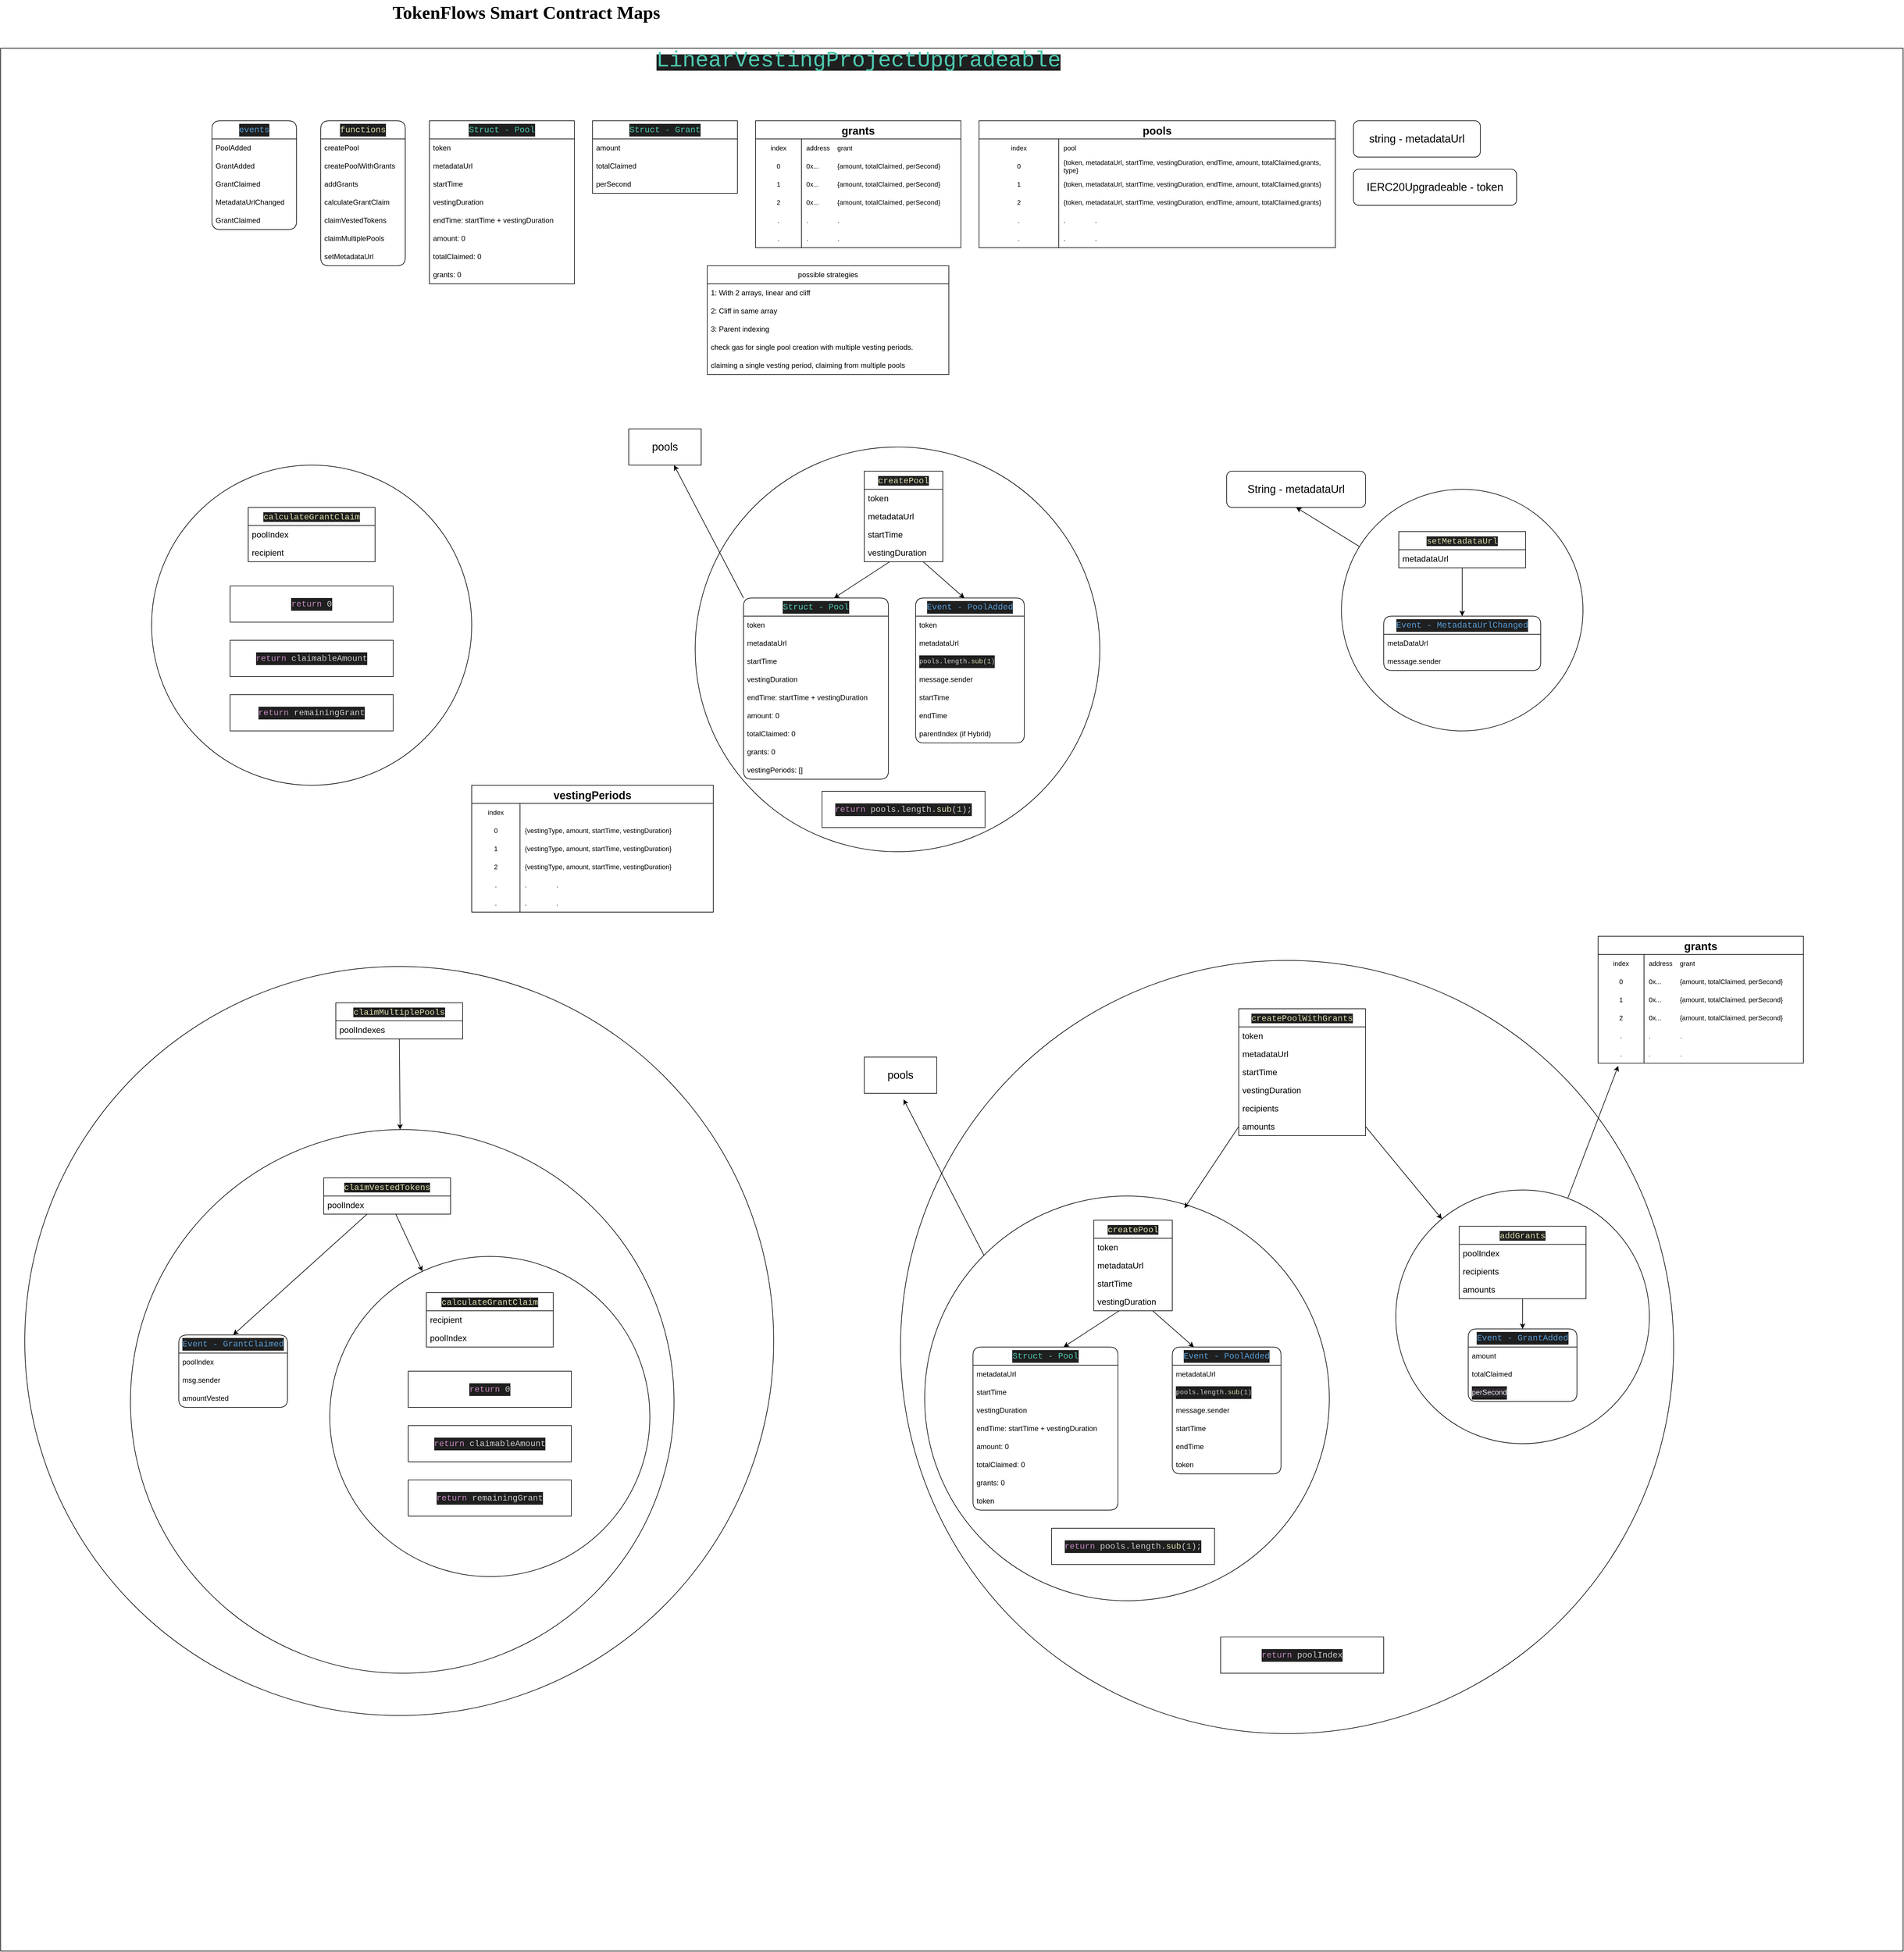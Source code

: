 <mxfile>
    <diagram id="ELApRQ8iU4nPbxNYYGpa" name="Page-1">
        <mxGraphModel dx="2470" dy="2083" grid="1" gridSize="10" guides="1" tooltips="1" connect="1" arrows="1" fold="1" page="1" pageScale="1" pageWidth="850" pageHeight="1100" math="0" shadow="0">
            <root>
                <mxCell id="0"/>
                <mxCell id="1" parent="0"/>
                <mxCell id="6" value="&lt;font style=&quot;font-size: 30px;&quot; face=&quot;Comic Sans MS&quot;&gt;TokenFlows Smart Contract Maps&lt;/font&gt;" style="text;strokeColor=none;fillColor=none;html=1;fontSize=24;fontStyle=1;verticalAlign=middle;align=center;" parent="1" vertex="1">
                    <mxGeometry x="800" y="20" width="100" height="40" as="geometry"/>
                </mxCell>
                <mxCell id="28" value="" style="whiteSpace=wrap;html=1;aspect=fixed;" parent="1" vertex="1">
                    <mxGeometry x="-20" y="100" width="3150" height="3150" as="geometry"/>
                </mxCell>
                <mxCell id="29" value="&lt;span style=&quot;color: rgb(78, 201, 176); font-family: Robato, Menlo, Monaco, &amp;quot;Courier New&amp;quot;, monospace, Menlo, Monaco, &amp;quot;Courier New&amp;quot;, monospace; font-style: normal; font-variant-ligatures: normal; font-variant-caps: normal; font-weight: 400; letter-spacing: normal; orphans: 2; text-align: center; text-indent: 0px; text-transform: none; widows: 2; word-spacing: 0px; -webkit-text-stroke-width: 0px; background-color: rgb(31, 31, 31); text-decoration-thickness: initial; text-decoration-style: initial; text-decoration-color: initial; float: none; display: inline !important;&quot;&gt;&lt;font style=&quot;font-size: 36px;&quot;&gt;LinearVestingProjectUpgradeable&lt;/font&gt;&lt;/span&gt;" style="text;strokeColor=none;fillColor=none;html=1;fontSize=24;fontStyle=1;verticalAlign=middle;align=center;" parent="1" vertex="1">
                    <mxGeometry x="1350" y="100" width="100" height="40" as="geometry"/>
                </mxCell>
                <mxCell id="30" value="&lt;div style=&quot;color: rgb(204, 204, 204); background-color: rgb(31, 31, 31); font-family: Robato, Menlo, Monaco, &amp;quot;Courier New&amp;quot;, monospace, Menlo, Monaco, &amp;quot;Courier New&amp;quot;, monospace; font-size: 14px; line-height: 21px;&quot;&gt;&lt;span style=&quot;color: #569cd6;&quot;&gt;events&lt;/span&gt;&lt;/div&gt;" style="swimlane;fontStyle=0;childLayout=stackLayout;horizontal=1;startSize=30;horizontalStack=0;resizeParent=1;resizeParentMax=0;resizeLast=0;collapsible=1;marginBottom=0;whiteSpace=wrap;html=1;rounded=1;" parent="1" vertex="1">
                    <mxGeometry x="330" y="220" width="140" height="180" as="geometry">
                        <mxRectangle x="70" y="270" width="90" height="30" as="alternateBounds"/>
                    </mxGeometry>
                </mxCell>
                <mxCell id="31" value="PoolAdded" style="text;strokeColor=none;fillColor=none;align=left;verticalAlign=middle;spacingLeft=4;spacingRight=4;overflow=hidden;points=[[0,0.5],[1,0.5]];portConstraint=eastwest;rotatable=0;whiteSpace=wrap;html=1;" parent="30" vertex="1">
                    <mxGeometry y="30" width="140" height="30" as="geometry"/>
                </mxCell>
                <mxCell id="32" value="GrantAdded" style="text;strokeColor=none;fillColor=none;align=left;verticalAlign=middle;spacingLeft=4;spacingRight=4;overflow=hidden;points=[[0,0.5],[1,0.5]];portConstraint=eastwest;rotatable=0;whiteSpace=wrap;html=1;" parent="30" vertex="1">
                    <mxGeometry y="60" width="140" height="30" as="geometry"/>
                </mxCell>
                <mxCell id="33" value="GrantClaimed" style="text;strokeColor=none;fillColor=none;align=left;verticalAlign=middle;spacingLeft=4;spacingRight=4;overflow=hidden;points=[[0,0.5],[1,0.5]];portConstraint=eastwest;rotatable=0;whiteSpace=wrap;html=1;" parent="30" vertex="1">
                    <mxGeometry y="90" width="140" height="30" as="geometry"/>
                </mxCell>
                <mxCell id="34" value="MetadataUrlChanged" style="text;strokeColor=none;fillColor=none;align=left;verticalAlign=middle;spacingLeft=4;spacingRight=4;overflow=hidden;points=[[0,0.5],[1,0.5]];portConstraint=eastwest;rotatable=0;whiteSpace=wrap;html=1;" parent="30" vertex="1">
                    <mxGeometry y="120" width="140" height="30" as="geometry"/>
                </mxCell>
                <mxCell id="40" value="GrantClaimed" style="text;strokeColor=none;fillColor=none;align=left;verticalAlign=middle;spacingLeft=4;spacingRight=4;overflow=hidden;points=[[0,0.5],[1,0.5]];portConstraint=eastwest;rotatable=0;whiteSpace=wrap;html=1;" parent="30" vertex="1">
                    <mxGeometry y="150" width="140" height="30" as="geometry"/>
                </mxCell>
                <mxCell id="41" value="&lt;div style=&quot;background-color: rgb(31, 31, 31); font-family: Robato, Menlo, Monaco, &amp;quot;Courier New&amp;quot;, monospace, Menlo, Monaco, &amp;quot;Courier New&amp;quot;, monospace; font-size: 14px; line-height: 21px;&quot;&gt;&lt;div style=&quot;line-height: 21px;&quot;&gt;&lt;font color=&quot;#dcdcaa&quot;&gt;functions&lt;/font&gt;&lt;/div&gt;&lt;/div&gt;" style="swimlane;fontStyle=0;childLayout=stackLayout;horizontal=1;startSize=30;horizontalStack=0;resizeParent=1;resizeParentMax=0;resizeLast=0;collapsible=1;marginBottom=0;whiteSpace=wrap;html=1;glass=0;rounded=1;" parent="1" vertex="1">
                    <mxGeometry x="510" y="220" width="140" height="240" as="geometry">
                        <mxRectangle x="260" y="270" width="120" height="30" as="alternateBounds"/>
                    </mxGeometry>
                </mxCell>
                <mxCell id="42" value="createPool" style="text;strokeColor=none;fillColor=none;align=left;verticalAlign=middle;spacingLeft=4;spacingRight=4;overflow=hidden;points=[[0,0.5],[1,0.5]];portConstraint=eastwest;rotatable=0;whiteSpace=wrap;html=1;" parent="41" vertex="1">
                    <mxGeometry y="30" width="140" height="30" as="geometry"/>
                </mxCell>
                <mxCell id="43" value="createPoolWithGrants" style="text;strokeColor=none;fillColor=none;align=left;verticalAlign=middle;spacingLeft=4;spacingRight=4;overflow=hidden;points=[[0,0.5],[1,0.5]];portConstraint=eastwest;rotatable=0;whiteSpace=wrap;html=1;" parent="41" vertex="1">
                    <mxGeometry y="60" width="140" height="30" as="geometry"/>
                </mxCell>
                <mxCell id="44" value="addGrants" style="text;strokeColor=none;fillColor=none;align=left;verticalAlign=middle;spacingLeft=4;spacingRight=4;overflow=hidden;points=[[0,0.5],[1,0.5]];portConstraint=eastwest;rotatable=0;whiteSpace=wrap;html=1;" parent="41" vertex="1">
                    <mxGeometry y="90" width="140" height="30" as="geometry"/>
                </mxCell>
                <mxCell id="45" value="calculateGrantClaim" style="text;strokeColor=none;fillColor=none;align=left;verticalAlign=middle;spacingLeft=4;spacingRight=4;overflow=hidden;points=[[0,0.5],[1,0.5]];portConstraint=eastwest;rotatable=0;whiteSpace=wrap;html=1;" parent="41" vertex="1">
                    <mxGeometry y="120" width="140" height="30" as="geometry"/>
                </mxCell>
                <mxCell id="46" value="claimVestedTokens" style="text;strokeColor=none;fillColor=none;align=left;verticalAlign=middle;spacingLeft=4;spacingRight=4;overflow=hidden;points=[[0,0.5],[1,0.5]];portConstraint=eastwest;rotatable=0;whiteSpace=wrap;html=1;" parent="41" vertex="1">
                    <mxGeometry y="150" width="140" height="30" as="geometry"/>
                </mxCell>
                <mxCell id="47" value="claimMultiplePools" style="text;strokeColor=none;fillColor=none;align=left;verticalAlign=middle;spacingLeft=4;spacingRight=4;overflow=hidden;points=[[0,0.5],[1,0.5]];portConstraint=eastwest;rotatable=0;whiteSpace=wrap;html=1;" parent="41" vertex="1">
                    <mxGeometry y="180" width="140" height="30" as="geometry"/>
                </mxCell>
                <mxCell id="48" value="setMetadataUrl" style="text;strokeColor=none;fillColor=none;align=left;verticalAlign=middle;spacingLeft=4;spacingRight=4;overflow=hidden;points=[[0,0.5],[1,0.5]];portConstraint=eastwest;rotatable=0;whiteSpace=wrap;html=1;" parent="41" vertex="1">
                    <mxGeometry y="210" width="140" height="30" as="geometry"/>
                </mxCell>
                <mxCell id="181" value="&lt;div style=&quot;background-color: rgb(31, 31, 31); font-family: Robato, Menlo, Monaco, &amp;quot;Courier New&amp;quot;, monospace, Menlo, Monaco, &amp;quot;Courier New&amp;quot;, monospace; font-size: 14px; line-height: 21px;&quot;&gt;&lt;div style=&quot;line-height: 21px;&quot;&gt;&lt;div style=&quot;color: rgb(204, 204, 204); line-height: 21px;&quot;&gt;&lt;span style=&quot;color: #4ec9b0;&quot;&gt;Struct - Pool&lt;/span&gt;&lt;/div&gt;&lt;/div&gt;&lt;/div&gt;" style="swimlane;fontStyle=0;childLayout=stackLayout;horizontal=1;startSize=30;horizontalStack=0;resizeParent=1;resizeParentMax=0;resizeLast=0;collapsible=1;marginBottom=0;whiteSpace=wrap;html=1;glass=0;rounded=1;arcSize=0;" parent="1" vertex="1">
                    <mxGeometry x="690" y="220" width="240" height="270" as="geometry">
                        <mxRectangle x="260" y="270" width="120" height="30" as="alternateBounds"/>
                    </mxGeometry>
                </mxCell>
                <mxCell id="182" value="token" style="text;strokeColor=none;fillColor=none;align=left;verticalAlign=middle;spacingLeft=4;spacingRight=4;overflow=hidden;points=[[0,0.5],[1,0.5]];portConstraint=eastwest;rotatable=0;whiteSpace=wrap;html=1;" parent="181" vertex="1">
                    <mxGeometry y="30" width="240" height="30" as="geometry"/>
                </mxCell>
                <mxCell id="183" value="metadataUrl" style="text;strokeColor=none;fillColor=none;align=left;verticalAlign=middle;spacingLeft=4;spacingRight=4;overflow=hidden;points=[[0,0.5],[1,0.5]];portConstraint=eastwest;rotatable=0;whiteSpace=wrap;html=1;" parent="181" vertex="1">
                    <mxGeometry y="60" width="240" height="30" as="geometry"/>
                </mxCell>
                <mxCell id="184" value="startTime" style="text;strokeColor=none;fillColor=none;align=left;verticalAlign=middle;spacingLeft=4;spacingRight=4;overflow=hidden;points=[[0,0.5],[1,0.5]];portConstraint=eastwest;rotatable=0;whiteSpace=wrap;html=1;" parent="181" vertex="1">
                    <mxGeometry y="90" width="240" height="30" as="geometry"/>
                </mxCell>
                <mxCell id="185" value="vestingDuration" style="text;strokeColor=none;fillColor=none;align=left;verticalAlign=middle;spacingLeft=4;spacingRight=4;overflow=hidden;points=[[0,0.5],[1,0.5]];portConstraint=eastwest;rotatable=0;whiteSpace=wrap;html=1;" parent="181" vertex="1">
                    <mxGeometry y="120" width="240" height="30" as="geometry"/>
                </mxCell>
                <mxCell id="186" value="endTime: startTime + vestingDuration" style="text;strokeColor=none;fillColor=none;align=left;verticalAlign=middle;spacingLeft=4;spacingRight=4;overflow=hidden;points=[[0,0.5],[1,0.5]];portConstraint=eastwest;rotatable=0;whiteSpace=wrap;html=1;" parent="181" vertex="1">
                    <mxGeometry y="150" width="240" height="30" as="geometry"/>
                </mxCell>
                <mxCell id="187" value="amount: 0" style="text;strokeColor=none;fillColor=none;align=left;verticalAlign=middle;spacingLeft=4;spacingRight=4;overflow=hidden;points=[[0,0.5],[1,0.5]];portConstraint=eastwest;rotatable=0;whiteSpace=wrap;html=1;" parent="181" vertex="1">
                    <mxGeometry y="180" width="240" height="30" as="geometry"/>
                </mxCell>
                <mxCell id="188" value="totalClaimed: 0" style="text;strokeColor=none;fillColor=none;align=left;verticalAlign=middle;spacingLeft=4;spacingRight=4;overflow=hidden;points=[[0,0.5],[1,0.5]];portConstraint=eastwest;rotatable=0;whiteSpace=wrap;html=1;" parent="181" vertex="1">
                    <mxGeometry y="210" width="240" height="30" as="geometry"/>
                </mxCell>
                <mxCell id="189" value="grants: 0" style="text;strokeColor=none;fillColor=none;align=left;verticalAlign=middle;spacingLeft=4;spacingRight=4;overflow=hidden;points=[[0,0.5],[1,0.5]];portConstraint=eastwest;rotatable=0;whiteSpace=wrap;html=1;" parent="181" vertex="1">
                    <mxGeometry y="240" width="240" height="30" as="geometry"/>
                </mxCell>
                <mxCell id="190" value="&lt;div style=&quot;background-color: rgb(31, 31, 31); font-family: Robato, Menlo, Monaco, &amp;quot;Courier New&amp;quot;, monospace, Menlo, Monaco, &amp;quot;Courier New&amp;quot;, monospace; font-size: 14px; line-height: 21px;&quot;&gt;&lt;div style=&quot;line-height: 21px;&quot;&gt;&lt;div style=&quot;color: rgb(204, 204, 204); line-height: 21px;&quot;&gt;&lt;span style=&quot;color: #4ec9b0;&quot;&gt;Struct - Grant&lt;/span&gt;&lt;/div&gt;&lt;/div&gt;&lt;/div&gt;" style="swimlane;fontStyle=0;childLayout=stackLayout;horizontal=1;startSize=30;horizontalStack=0;resizeParent=1;resizeParentMax=0;resizeLast=0;collapsible=1;marginBottom=0;whiteSpace=wrap;html=1;glass=0;rounded=1;arcSize=0;" parent="1" vertex="1">
                    <mxGeometry x="960" y="220" width="240" height="120" as="geometry">
                        <mxRectangle x="260" y="270" width="120" height="30" as="alternateBounds"/>
                    </mxGeometry>
                </mxCell>
                <mxCell id="191" value="amount" style="text;strokeColor=none;fillColor=none;align=left;verticalAlign=middle;spacingLeft=4;spacingRight=4;overflow=hidden;points=[[0,0.5],[1,0.5]];portConstraint=eastwest;rotatable=0;whiteSpace=wrap;html=1;" parent="190" vertex="1">
                    <mxGeometry y="30" width="240" height="30" as="geometry"/>
                </mxCell>
                <mxCell id="192" value="totalClaimed" style="text;strokeColor=none;fillColor=none;align=left;verticalAlign=middle;spacingLeft=4;spacingRight=4;overflow=hidden;points=[[0,0.5],[1,0.5]];portConstraint=eastwest;rotatable=0;whiteSpace=wrap;html=1;" parent="190" vertex="1">
                    <mxGeometry y="60" width="240" height="30" as="geometry"/>
                </mxCell>
                <mxCell id="193" value="perSecond" style="text;strokeColor=none;fillColor=none;align=left;verticalAlign=middle;spacingLeft=4;spacingRight=4;overflow=hidden;points=[[0,0.5],[1,0.5]];portConstraint=eastwest;rotatable=0;whiteSpace=wrap;html=1;" parent="190" vertex="1">
                    <mxGeometry y="90" width="240" height="30" as="geometry"/>
                </mxCell>
                <mxCell id="278" value="grants" style="shape=table;startSize=30;container=1;collapsible=0;childLayout=tableLayout;fixedRows=1;rowLines=0;fontStyle=1;rounded=0;glass=0;fontFamily=Helvetica;fontSize=18;" parent="1" vertex="1">
                    <mxGeometry x="1230" y="220" width="340" height="210" as="geometry"/>
                </mxCell>
                <mxCell id="279" value="" style="shape=tableRow;horizontal=0;startSize=0;swimlaneHead=0;swimlaneBody=0;top=0;left=0;bottom=0;right=0;collapsible=0;dropTarget=0;fillColor=none;points=[[0,0.5],[1,0.5]];portConstraint=eastwest;rounded=0;glass=0;fontFamily=Helvetica;fontSize=11;" parent="278" vertex="1">
                    <mxGeometry y="30" width="340" height="30" as="geometry"/>
                </mxCell>
                <mxCell id="280" value="index" style="shape=partialRectangle;html=1;whiteSpace=wrap;connectable=0;fillColor=none;top=0;left=0;bottom=0;right=0;overflow=hidden;pointerEvents=1;rounded=0;glass=0;fontFamily=Helvetica;fontSize=11;" parent="279" vertex="1">
                    <mxGeometry width="76" height="30" as="geometry">
                        <mxRectangle width="76" height="30" as="alternateBounds"/>
                    </mxGeometry>
                </mxCell>
                <mxCell id="281" value="address&amp;nbsp; &amp;nbsp; grant" style="shape=partialRectangle;html=1;whiteSpace=wrap;connectable=0;fillColor=none;top=0;left=0;bottom=0;right=0;align=left;spacingLeft=6;overflow=hidden;rounded=0;glass=0;fontFamily=Helvetica;fontSize=11;" parent="279" vertex="1">
                    <mxGeometry x="76" width="264" height="30" as="geometry">
                        <mxRectangle width="264" height="30" as="alternateBounds"/>
                    </mxGeometry>
                </mxCell>
                <mxCell id="282" value="" style="shape=tableRow;horizontal=0;startSize=0;swimlaneHead=0;swimlaneBody=0;top=0;left=0;bottom=0;right=0;collapsible=0;dropTarget=0;fillColor=none;points=[[0,0.5],[1,0.5]];portConstraint=eastwest;rounded=0;glass=0;fontFamily=Helvetica;fontSize=11;" parent="278" vertex="1">
                    <mxGeometry y="60" width="340" height="30" as="geometry"/>
                </mxCell>
                <mxCell id="283" value="0" style="shape=partialRectangle;html=1;whiteSpace=wrap;connectable=0;fillColor=none;top=0;left=0;bottom=0;right=0;overflow=hidden;rounded=0;glass=0;fontFamily=Helvetica;fontSize=11;" parent="282" vertex="1">
                    <mxGeometry width="76" height="30" as="geometry">
                        <mxRectangle width="76" height="30" as="alternateBounds"/>
                    </mxGeometry>
                </mxCell>
                <mxCell id="284" value="0x...&amp;nbsp; &amp;nbsp; &amp;nbsp; &amp;nbsp; &amp;nbsp; {amount, totalClaimed, perSecond}" style="shape=partialRectangle;html=1;whiteSpace=wrap;connectable=0;fillColor=none;top=0;left=0;bottom=0;right=0;align=left;spacingLeft=6;overflow=hidden;rounded=0;glass=0;fontFamily=Helvetica;fontSize=11;perimeterSpacing=1;" parent="282" vertex="1">
                    <mxGeometry x="76" width="264" height="30" as="geometry">
                        <mxRectangle width="264" height="30" as="alternateBounds"/>
                    </mxGeometry>
                </mxCell>
                <mxCell id="285" value="" style="shape=tableRow;horizontal=0;startSize=0;swimlaneHead=0;swimlaneBody=0;top=0;left=0;bottom=0;right=0;collapsible=0;dropTarget=0;fillColor=none;points=[[0,0.5],[1,0.5]];portConstraint=eastwest;rounded=0;glass=0;fontFamily=Helvetica;fontSize=11;" parent="278" vertex="1">
                    <mxGeometry y="90" width="340" height="30" as="geometry"/>
                </mxCell>
                <mxCell id="286" value="1" style="shape=partialRectangle;html=1;whiteSpace=wrap;connectable=0;fillColor=none;top=0;left=0;bottom=0;right=0;overflow=hidden;rounded=0;glass=0;fontFamily=Helvetica;fontSize=11;" parent="285" vertex="1">
                    <mxGeometry width="76" height="30" as="geometry">
                        <mxRectangle width="76" height="30" as="alternateBounds"/>
                    </mxGeometry>
                </mxCell>
                <mxCell id="287" value="0x...&amp;nbsp; &amp;nbsp; &amp;nbsp; &amp;nbsp; &amp;nbsp; {amount, totalClaimed, perSecond}" style="shape=partialRectangle;html=1;whiteSpace=wrap;connectable=0;fillColor=none;top=0;left=0;bottom=0;right=0;align=left;spacingLeft=6;overflow=hidden;rounded=0;glass=0;fontFamily=Helvetica;fontSize=11;" parent="285" vertex="1">
                    <mxGeometry x="76" width="264" height="30" as="geometry">
                        <mxRectangle width="264" height="30" as="alternateBounds"/>
                    </mxGeometry>
                </mxCell>
                <mxCell id="288" value="" style="shape=tableRow;horizontal=0;startSize=0;swimlaneHead=0;swimlaneBody=0;top=0;left=0;bottom=0;right=0;collapsible=0;dropTarget=0;fillColor=none;points=[[0,0.5],[1,0.5]];portConstraint=eastwest;rounded=0;glass=0;fontFamily=Helvetica;fontSize=11;" parent="278" vertex="1">
                    <mxGeometry y="120" width="340" height="30" as="geometry"/>
                </mxCell>
                <mxCell id="289" value="2" style="shape=partialRectangle;html=1;whiteSpace=wrap;connectable=0;fillColor=none;top=0;left=0;bottom=0;right=0;overflow=hidden;rounded=0;glass=0;fontFamily=Helvetica;fontSize=11;" parent="288" vertex="1">
                    <mxGeometry width="76" height="30" as="geometry">
                        <mxRectangle width="76" height="30" as="alternateBounds"/>
                    </mxGeometry>
                </mxCell>
                <mxCell id="290" value="0x...&amp;nbsp; &amp;nbsp; &amp;nbsp; &amp;nbsp; &amp;nbsp; {amount, totalClaimed, perSecond}" style="shape=partialRectangle;html=1;whiteSpace=wrap;connectable=0;fillColor=none;top=0;left=0;bottom=0;right=0;align=left;spacingLeft=6;overflow=hidden;rounded=0;glass=0;fontFamily=Helvetica;fontSize=11;perimeterSpacing=1;" parent="288" vertex="1">
                    <mxGeometry x="76" width="264" height="30" as="geometry">
                        <mxRectangle width="264" height="30" as="alternateBounds"/>
                    </mxGeometry>
                </mxCell>
                <mxCell id="291" value="" style="shape=tableRow;horizontal=0;startSize=0;swimlaneHead=0;swimlaneBody=0;top=0;left=0;bottom=0;right=0;collapsible=0;dropTarget=0;fillColor=none;points=[[0,0.5],[1,0.5]];portConstraint=eastwest;rounded=0;glass=0;fontFamily=Helvetica;fontSize=11;" parent="278" vertex="1">
                    <mxGeometry y="150" width="340" height="30" as="geometry"/>
                </mxCell>
                <mxCell id="292" value="." style="shape=partialRectangle;html=1;whiteSpace=wrap;connectable=0;fillColor=none;top=0;left=0;bottom=0;right=0;overflow=hidden;rounded=0;glass=0;fontFamily=Helvetica;fontSize=11;" parent="291" vertex="1">
                    <mxGeometry width="76" height="30" as="geometry">
                        <mxRectangle width="76" height="30" as="alternateBounds"/>
                    </mxGeometry>
                </mxCell>
                <mxCell id="293" value=".&amp;nbsp; &amp;nbsp; &amp;nbsp; &amp;nbsp; &amp;nbsp; &amp;nbsp; &amp;nbsp; &amp;nbsp; ." style="shape=partialRectangle;html=1;whiteSpace=wrap;connectable=0;fillColor=none;top=0;left=0;bottom=0;right=0;align=left;spacingLeft=6;overflow=hidden;rounded=0;glass=0;fontFamily=Helvetica;fontSize=11;perimeterSpacing=1;" parent="291" vertex="1">
                    <mxGeometry x="76" width="264" height="30" as="geometry">
                        <mxRectangle width="264" height="30" as="alternateBounds"/>
                    </mxGeometry>
                </mxCell>
                <mxCell id="294" value="" style="shape=tableRow;horizontal=0;startSize=0;swimlaneHead=0;swimlaneBody=0;top=0;left=0;bottom=0;right=0;collapsible=0;dropTarget=0;fillColor=none;points=[[0,0.5],[1,0.5]];portConstraint=eastwest;rounded=0;glass=0;fontFamily=Helvetica;fontSize=11;" parent="278" vertex="1">
                    <mxGeometry y="180" width="340" height="30" as="geometry"/>
                </mxCell>
                <mxCell id="295" value="." style="shape=partialRectangle;html=1;whiteSpace=wrap;connectable=0;fillColor=none;top=0;left=0;bottom=0;right=0;overflow=hidden;rounded=0;glass=0;fontFamily=Helvetica;fontSize=11;" parent="294" vertex="1">
                    <mxGeometry width="76" height="30" as="geometry">
                        <mxRectangle width="76" height="30" as="alternateBounds"/>
                    </mxGeometry>
                </mxCell>
                <mxCell id="296" value=".&amp;nbsp; &amp;nbsp; &amp;nbsp; &amp;nbsp; &amp;nbsp; &amp;nbsp; &amp;nbsp; &amp;nbsp; ." style="shape=partialRectangle;html=1;whiteSpace=wrap;connectable=0;fillColor=none;top=0;left=0;bottom=0;right=0;align=left;spacingLeft=6;overflow=hidden;rounded=0;glass=0;fontFamily=Helvetica;fontSize=11;perimeterSpacing=1;" parent="294" vertex="1">
                    <mxGeometry x="76" width="264" height="30" as="geometry">
                        <mxRectangle width="264" height="30" as="alternateBounds"/>
                    </mxGeometry>
                </mxCell>
                <mxCell id="301" value="" style="group" parent="1" vertex="1" connectable="0">
                    <mxGeometry x="20" y="1620" width="1240" height="1240" as="geometry"/>
                </mxCell>
                <mxCell id="243" value="" style="ellipse;whiteSpace=wrap;html=1;aspect=fixed;rounded=0;glass=0;fontFamily=Helvetica;fontSize=18;" parent="301" vertex="1">
                    <mxGeometry width="1240" height="1240" as="geometry"/>
                </mxCell>
                <mxCell id="83" value="&lt;span style=&quot;color: rgb(220, 220, 170); font-family: Robato, Menlo, Monaco, &amp;quot;Courier New&amp;quot;, monospace, Menlo, Monaco, &amp;quot;Courier New&amp;quot;, monospace; background-color: rgb(31, 31, 31);&quot;&gt;claimMultiplePools&lt;/span&gt;" style="swimlane;fontStyle=0;childLayout=stackLayout;horizontal=1;startSize=30;horizontalStack=0;resizeParent=1;resizeParentMax=0;resizeLast=0;collapsible=1;marginBottom=0;whiteSpace=wrap;html=1;rounded=0;glass=0;fontFamily=Helvetica;fontSize=14;" parent="301" vertex="1">
                    <mxGeometry x="515" y="60" width="210" height="60" as="geometry"/>
                </mxCell>
                <mxCell id="84" value="poolIndexes" style="text;strokeColor=none;fillColor=none;align=left;verticalAlign=middle;spacingLeft=4;spacingRight=4;overflow=hidden;points=[[0,0.5],[1,0.5]];portConstraint=eastwest;rotatable=0;whiteSpace=wrap;html=1;rounded=0;glass=0;fontFamily=Helvetica;fontSize=14;" parent="83" vertex="1">
                    <mxGeometry y="30" width="210" height="30" as="geometry"/>
                </mxCell>
                <mxCell id="244" value="" style="ellipse;whiteSpace=wrap;html=1;aspect=fixed;rounded=0;glass=0;fontFamily=Helvetica;fontSize=18;" parent="301" vertex="1">
                    <mxGeometry x="175" y="270" width="900" height="900" as="geometry"/>
                </mxCell>
                <mxCell id="266" style="edgeStyle=none;html=1;fontFamily=Helvetica;fontSize=18;" parent="301" source="83" target="244" edge="1">
                    <mxGeometry relative="1" as="geometry"/>
                </mxCell>
                <mxCell id="254" style="edgeStyle=none;html=1;fontFamily=Helvetica;fontSize=18;" parent="301" target="246" edge="1">
                    <mxGeometry relative="1" as="geometry">
                        <mxPoint x="614.217" y="410" as="sourcePoint"/>
                    </mxGeometry>
                </mxCell>
                <mxCell id="263" style="edgeStyle=none;html=1;entryX=0.5;entryY=0;entryDx=0;entryDy=0;fontFamily=Helvetica;fontSize=18;" parent="301" target="255" edge="1">
                    <mxGeometry relative="1" as="geometry">
                        <mxPoint x="566.739" y="410" as="sourcePoint"/>
                    </mxGeometry>
                </mxCell>
                <mxCell id="78" value="&lt;span style=&quot;color: rgb(220, 220, 170); font-family: Robato, Menlo, Monaco, &amp;quot;Courier New&amp;quot;, monospace, Menlo, Monaco, &amp;quot;Courier New&amp;quot;, monospace; background-color: rgb(31, 31, 31);&quot;&gt;claimVestedTokens&lt;/span&gt;" style="swimlane;fontStyle=0;childLayout=stackLayout;horizontal=1;startSize=30;horizontalStack=0;resizeParent=1;resizeParentMax=0;resizeLast=0;collapsible=1;marginBottom=0;whiteSpace=wrap;html=1;rounded=0;glass=0;fontFamily=Helvetica;fontSize=14;" parent="301" vertex="1">
                    <mxGeometry x="495" y="350" width="210" height="60" as="geometry"/>
                </mxCell>
                <mxCell id="79" value="poolIndex" style="text;strokeColor=none;fillColor=none;align=left;verticalAlign=middle;spacingLeft=4;spacingRight=4;overflow=hidden;points=[[0,0.5],[1,0.5]];portConstraint=eastwest;rotatable=0;whiteSpace=wrap;html=1;rounded=0;glass=0;fontFamily=Helvetica;fontSize=14;" parent="78" vertex="1">
                    <mxGeometry y="30" width="210" height="30" as="geometry"/>
                </mxCell>
                <mxCell id="246" value="" style="ellipse;whiteSpace=wrap;html=1;aspect=fixed;rounded=0;glass=0;fontFamily=Helvetica;fontSize=18;" parent="301" vertex="1">
                    <mxGeometry x="505" y="480" width="530" height="530" as="geometry"/>
                </mxCell>
                <mxCell id="247" value="&lt;span style=&quot;color: rgb(220, 220, 170); font-family: Robato, Menlo, Monaco, &amp;quot;Courier New&amp;quot;, monospace, Menlo, Monaco, &amp;quot;Courier New&amp;quot;, monospace; background-color: rgb(31, 31, 31);&quot;&gt;calculateGrantClaim&lt;/span&gt;" style="swimlane;fontStyle=0;childLayout=stackLayout;horizontal=1;startSize=30;horizontalStack=0;resizeParent=1;resizeParentMax=0;resizeLast=0;collapsible=1;marginBottom=0;whiteSpace=wrap;html=1;rounded=0;glass=0;fontFamily=Helvetica;fontSize=14;" parent="301" vertex="1">
                    <mxGeometry x="665" y="540" width="210" height="90" as="geometry"/>
                </mxCell>
                <mxCell id="249" value="recipient" style="text;strokeColor=none;fillColor=none;align=left;verticalAlign=middle;spacingLeft=4;spacingRight=4;overflow=hidden;points=[[0,0.5],[1,0.5]];portConstraint=eastwest;rotatable=0;whiteSpace=wrap;html=1;rounded=0;glass=0;fontFamily=Helvetica;fontSize=14;" parent="247" vertex="1">
                    <mxGeometry y="30" width="210" height="30" as="geometry"/>
                </mxCell>
                <mxCell id="248" value="poolIndex" style="text;strokeColor=none;fillColor=none;align=left;verticalAlign=middle;spacingLeft=4;spacingRight=4;overflow=hidden;points=[[0,0.5],[1,0.5]];portConstraint=eastwest;rotatable=0;whiteSpace=wrap;html=1;rounded=0;glass=0;fontFamily=Helvetica;fontSize=14;" parent="247" vertex="1">
                    <mxGeometry y="60" width="210" height="30" as="geometry"/>
                </mxCell>
                <mxCell id="250" value="&lt;div style=&quot;color: rgb(204, 204, 204); background-color: rgb(31, 31, 31); font-family: Robato, Menlo, Monaco, &amp;quot;Courier New&amp;quot;, monospace, Menlo, Monaco, &amp;quot;Courier New&amp;quot;, monospace; font-weight: normal; font-size: 14px; line-height: 21px;&quot;&gt;&lt;div&gt;&lt;span style=&quot;color: #c586c0;&quot;&gt;return&amp;nbsp;&lt;/span&gt;&lt;span style=&quot;&quot;&gt;0&lt;/span&gt;&lt;/div&gt;&lt;/div&gt;" style="rounded=0;whiteSpace=wrap;html=1;glass=0;fontFamily=Helvetica;fontSize=11;" parent="301" vertex="1">
                    <mxGeometry x="635" y="670" width="270" height="60" as="geometry"/>
                </mxCell>
                <mxCell id="251" value="&lt;div style=&quot;color: rgb(204, 204, 204); background-color: rgb(31, 31, 31); font-family: Robato, Menlo, Monaco, &amp;quot;Courier New&amp;quot;, monospace, Menlo, Monaco, &amp;quot;Courier New&amp;quot;, monospace; font-weight: normal; font-size: 14px; line-height: 21px;&quot;&gt;&lt;div&gt;&lt;span style=&quot;color: #c586c0;&quot;&gt;return&amp;nbsp;&lt;/span&gt;&lt;span style=&quot;&quot;&gt;claimableAmount&lt;/span&gt;&lt;/div&gt;&lt;/div&gt;" style="rounded=0;whiteSpace=wrap;html=1;glass=0;fontFamily=Helvetica;fontSize=11;" parent="301" vertex="1">
                    <mxGeometry x="635" y="760" width="270" height="60" as="geometry"/>
                </mxCell>
                <mxCell id="252" value="&lt;div style=&quot;color: rgb(204, 204, 204); background-color: rgb(31, 31, 31); font-family: Robato, Menlo, Monaco, &amp;quot;Courier New&amp;quot;, monospace, Menlo, Monaco, &amp;quot;Courier New&amp;quot;, monospace; font-weight: normal; font-size: 14px; line-height: 21px;&quot;&gt;&lt;div&gt;&lt;span style=&quot;color: #c586c0;&quot;&gt;return&amp;nbsp;&lt;/span&gt;&lt;span style=&quot;&quot;&gt;remainingGrant&lt;/span&gt;&lt;/div&gt;&lt;/div&gt;" style="rounded=0;whiteSpace=wrap;html=1;glass=0;fontFamily=Helvetica;fontSize=11;" parent="301" vertex="1">
                    <mxGeometry x="635" y="850" width="270" height="60" as="geometry"/>
                </mxCell>
                <mxCell id="255" value="&lt;div style=&quot;color: rgb(204, 204, 204); background-color: rgb(31, 31, 31); font-family: Robato, Menlo, Monaco, &amp;quot;Courier New&amp;quot;, monospace, Menlo, Monaco, &amp;quot;Courier New&amp;quot;, monospace; font-size: 14px; line-height: 21px;&quot;&gt;&lt;span style=&quot;color: #569cd6;&quot;&gt;Event - GrantClaimed&lt;/span&gt;&lt;/div&gt;" style="swimlane;fontStyle=0;childLayout=stackLayout;horizontal=1;startSize=30;horizontalStack=0;resizeParent=1;resizeParentMax=0;resizeLast=0;collapsible=1;marginBottom=0;whiteSpace=wrap;html=1;rounded=1;" parent="301" vertex="1">
                    <mxGeometry x="255" y="610" width="180" height="120" as="geometry">
                        <mxRectangle x="70" y="270" width="90" height="30" as="alternateBounds"/>
                    </mxGeometry>
                </mxCell>
                <mxCell id="256" value="poolIndex" style="text;strokeColor=none;fillColor=none;align=left;verticalAlign=middle;spacingLeft=4;spacingRight=4;overflow=hidden;points=[[0,0.5],[1,0.5]];portConstraint=eastwest;rotatable=0;whiteSpace=wrap;html=1;" parent="255" vertex="1">
                    <mxGeometry y="30" width="180" height="30" as="geometry"/>
                </mxCell>
                <mxCell id="257" value="msg.sender" style="text;strokeColor=none;fillColor=none;align=left;verticalAlign=middle;spacingLeft=4;spacingRight=4;overflow=hidden;points=[[0,0.5],[1,0.5]];portConstraint=eastwest;rotatable=0;whiteSpace=wrap;html=1;" parent="255" vertex="1">
                    <mxGeometry y="60" width="180" height="30" as="geometry"/>
                </mxCell>
                <mxCell id="260" value="amountVested" style="text;strokeColor=none;fillColor=none;align=left;verticalAlign=middle;spacingLeft=4;spacingRight=4;overflow=hidden;points=[[0,0.5],[1,0.5]];portConstraint=eastwest;rotatable=0;whiteSpace=wrap;html=1;" parent="255" vertex="1">
                    <mxGeometry y="90" width="180" height="30" as="geometry"/>
                </mxCell>
                <mxCell id="305" value="" style="group" parent="1" vertex="1" connectable="0">
                    <mxGeometry x="2010" y="800" width="590" height="430" as="geometry"/>
                </mxCell>
                <mxCell id="267" value="" style="ellipse;whiteSpace=wrap;html=1;aspect=fixed;rounded=0;glass=0;fontFamily=Helvetica;fontSize=18;" parent="305" vertex="1">
                    <mxGeometry x="190" y="30" width="400" height="400" as="geometry"/>
                </mxCell>
                <mxCell id="88" value="&lt;span style=&quot;color: rgb(220, 220, 170); font-family: Robato, Menlo, Monaco, &amp;quot;Courier New&amp;quot;, monospace, Menlo, Monaco, &amp;quot;Courier New&amp;quot;, monospace; background-color: rgb(31, 31, 31);&quot;&gt;setMetadataUrl&lt;/span&gt;" style="swimlane;fontStyle=0;childLayout=stackLayout;horizontal=1;startSize=30;horizontalStack=0;resizeParent=1;resizeParentMax=0;resizeLast=0;collapsible=1;marginBottom=0;whiteSpace=wrap;html=1;rounded=0;glass=0;fontFamily=Helvetica;fontSize=14;" parent="305" vertex="1">
                    <mxGeometry x="285" y="100" width="210" height="60" as="geometry"/>
                </mxCell>
                <mxCell id="89" value="metadataUrl" style="text;strokeColor=none;fillColor=none;align=left;verticalAlign=middle;spacingLeft=4;spacingRight=4;overflow=hidden;points=[[0,0.5],[1,0.5]];portConstraint=eastwest;rotatable=0;whiteSpace=wrap;html=1;rounded=0;glass=0;fontFamily=Helvetica;fontSize=14;" parent="88" vertex="1">
                    <mxGeometry y="30" width="210" height="30" as="geometry"/>
                </mxCell>
                <mxCell id="268" value="&lt;div style=&quot;color: rgb(204, 204, 204); background-color: rgb(31, 31, 31); font-family: Robato, Menlo, Monaco, &amp;quot;Courier New&amp;quot;, monospace, Menlo, Monaco, &amp;quot;Courier New&amp;quot;, monospace; font-size: 14px; line-height: 21px;&quot;&gt;&lt;span style=&quot;color: #569cd6;&quot;&gt;Event - MetadataUrlChanged&lt;/span&gt;&lt;/div&gt;" style="swimlane;fontStyle=0;childLayout=stackLayout;horizontal=1;startSize=30;horizontalStack=0;resizeParent=1;resizeParentMax=0;resizeLast=0;collapsible=1;marginBottom=0;whiteSpace=wrap;html=1;rounded=1;" parent="305" vertex="1">
                    <mxGeometry x="260" y="240" width="260" height="90" as="geometry">
                        <mxRectangle x="70" y="270" width="90" height="30" as="alternateBounds"/>
                    </mxGeometry>
                </mxCell>
                <mxCell id="269" value="metaDataUrl" style="text;strokeColor=none;fillColor=none;align=left;verticalAlign=middle;spacingLeft=4;spacingRight=4;overflow=hidden;points=[[0,0.5],[1,0.5]];portConstraint=eastwest;rotatable=0;whiteSpace=wrap;html=1;" parent="268" vertex="1">
                    <mxGeometry y="30" width="260" height="30" as="geometry"/>
                </mxCell>
                <mxCell id="270" value="message.sender" style="text;strokeColor=none;fillColor=none;align=left;verticalAlign=middle;spacingLeft=4;spacingRight=4;overflow=hidden;points=[[0,0.5],[1,0.5]];portConstraint=eastwest;rotatable=0;whiteSpace=wrap;html=1;" parent="268" vertex="1">
                    <mxGeometry y="60" width="260" height="30" as="geometry"/>
                </mxCell>
                <mxCell id="275" style="edgeStyle=none;html=1;entryX=0.5;entryY=0;entryDx=0;entryDy=0;fontFamily=Helvetica;fontSize=18;" parent="305" source="88" target="268" edge="1">
                    <mxGeometry relative="1" as="geometry"/>
                </mxCell>
                <mxCell id="276" value="String - metadataUrl" style="rounded=1;whiteSpace=wrap;html=1;glass=0;fontFamily=Helvetica;fontSize=18;" parent="305" vertex="1">
                    <mxGeometry width="230" height="60" as="geometry"/>
                </mxCell>
                <mxCell id="277" style="edgeStyle=none;html=1;entryX=0.5;entryY=1;entryDx=0;entryDy=0;fontFamily=Helvetica;fontSize=18;" parent="305" source="267" target="276" edge="1">
                    <mxGeometry relative="1" as="geometry"/>
                </mxCell>
                <mxCell id="307" value="" style="group" parent="1" vertex="1" connectable="0">
                    <mxGeometry x="230" y="800" width="530" height="530" as="geometry"/>
                </mxCell>
                <mxCell id="236" value="" style="ellipse;whiteSpace=wrap;html=1;aspect=fixed;rounded=0;glass=0;fontFamily=Helvetica;fontSize=18;" parent="307" vertex="1">
                    <mxGeometry y="-10" width="530" height="530" as="geometry"/>
                </mxCell>
                <mxCell id="73" value="&lt;span style=&quot;color: rgb(220, 220, 170); font-family: Robato, Menlo, Monaco, &amp;quot;Courier New&amp;quot;, monospace, Menlo, Monaco, &amp;quot;Courier New&amp;quot;, monospace; background-color: rgb(31, 31, 31);&quot;&gt;calculateGrantClaim&lt;/span&gt;" style="swimlane;fontStyle=0;childLayout=stackLayout;horizontal=1;startSize=30;horizontalStack=0;resizeParent=1;resizeParentMax=0;resizeLast=0;collapsible=1;marginBottom=0;whiteSpace=wrap;html=1;rounded=0;glass=0;fontFamily=Helvetica;fontSize=14;" parent="307" vertex="1">
                    <mxGeometry x="160" y="60" width="210" height="90" as="geometry"/>
                </mxCell>
                <mxCell id="74" value="poolIndex" style="text;strokeColor=none;fillColor=none;align=left;verticalAlign=middle;spacingLeft=4;spacingRight=4;overflow=hidden;points=[[0,0.5],[1,0.5]];portConstraint=eastwest;rotatable=0;whiteSpace=wrap;html=1;rounded=0;glass=0;fontFamily=Helvetica;fontSize=14;" parent="73" vertex="1">
                    <mxGeometry y="30" width="210" height="30" as="geometry"/>
                </mxCell>
                <mxCell id="75" value="recipient" style="text;strokeColor=none;fillColor=none;align=left;verticalAlign=middle;spacingLeft=4;spacingRight=4;overflow=hidden;points=[[0,0.5],[1,0.5]];portConstraint=eastwest;rotatable=0;whiteSpace=wrap;html=1;rounded=0;glass=0;fontFamily=Helvetica;fontSize=14;" parent="73" vertex="1">
                    <mxGeometry y="60" width="210" height="30" as="geometry"/>
                </mxCell>
                <mxCell id="237" value="&lt;div style=&quot;color: rgb(204, 204, 204); background-color: rgb(31, 31, 31); font-family: Robato, Menlo, Monaco, &amp;quot;Courier New&amp;quot;, monospace, Menlo, Monaco, &amp;quot;Courier New&amp;quot;, monospace; font-weight: normal; font-size: 14px; line-height: 21px;&quot;&gt;&lt;div&gt;&lt;span style=&quot;color: #c586c0;&quot;&gt;return&amp;nbsp;&lt;/span&gt;&lt;span style=&quot;&quot;&gt;claimableAmount&lt;/span&gt;&lt;/div&gt;&lt;/div&gt;" style="rounded=0;whiteSpace=wrap;html=1;glass=0;fontFamily=Helvetica;fontSize=11;" parent="307" vertex="1">
                    <mxGeometry x="130" y="280" width="270" height="60" as="geometry"/>
                </mxCell>
                <mxCell id="239" value="&lt;div style=&quot;color: rgb(204, 204, 204); background-color: rgb(31, 31, 31); font-family: Robato, Menlo, Monaco, &amp;quot;Courier New&amp;quot;, monospace, Menlo, Monaco, &amp;quot;Courier New&amp;quot;, monospace; font-weight: normal; font-size: 14px; line-height: 21px;&quot;&gt;&lt;div&gt;&lt;span style=&quot;color: #c586c0;&quot;&gt;return&amp;nbsp;&lt;/span&gt;&lt;span style=&quot;&quot;&gt;remainingGrant&lt;/span&gt;&lt;/div&gt;&lt;/div&gt;" style="rounded=0;whiteSpace=wrap;html=1;glass=0;fontFamily=Helvetica;fontSize=11;" parent="307" vertex="1">
                    <mxGeometry x="130" y="370" width="270" height="60" as="geometry"/>
                </mxCell>
                <mxCell id="241" value="&lt;div style=&quot;color: rgb(204, 204, 204); background-color: rgb(31, 31, 31); font-family: Robato, Menlo, Monaco, &amp;quot;Courier New&amp;quot;, monospace, Menlo, Monaco, &amp;quot;Courier New&amp;quot;, monospace; font-weight: normal; font-size: 14px; line-height: 21px;&quot;&gt;&lt;div&gt;&lt;span style=&quot;color: #c586c0;&quot;&gt;return&amp;nbsp;&lt;/span&gt;&lt;span style=&quot;&quot;&gt;0&lt;/span&gt;&lt;/div&gt;&lt;/div&gt;" style="rounded=0;whiteSpace=wrap;html=1;glass=0;fontFamily=Helvetica;fontSize=11;" parent="307" vertex="1">
                    <mxGeometry x="130" y="190" width="270" height="60" as="geometry"/>
                </mxCell>
                <mxCell id="308" value="string - metadataUrl" style="rounded=1;whiteSpace=wrap;html=1;glass=0;fontFamily=Helvetica;fontSize=18;" parent="1" vertex="1">
                    <mxGeometry x="2220" y="220" width="210" height="60" as="geometry"/>
                </mxCell>
                <mxCell id="309" value="pools" style="shape=table;startSize=30;container=1;collapsible=0;childLayout=tableLayout;fixedRows=1;rowLines=0;fontStyle=1;rounded=0;glass=0;fontFamily=Helvetica;fontSize=18;" parent="1" vertex="1">
                    <mxGeometry x="1600" y="220" width="590" height="210" as="geometry"/>
                </mxCell>
                <mxCell id="310" value="" style="shape=tableRow;horizontal=0;startSize=0;swimlaneHead=0;swimlaneBody=0;top=0;left=0;bottom=0;right=0;collapsible=0;dropTarget=0;fillColor=none;points=[[0,0.5],[1,0.5]];portConstraint=eastwest;rounded=0;glass=0;fontFamily=Helvetica;fontSize=11;" parent="309" vertex="1">
                    <mxGeometry y="30" width="590" height="30" as="geometry"/>
                </mxCell>
                <mxCell id="311" value="index" style="shape=partialRectangle;html=1;whiteSpace=wrap;connectable=0;fillColor=none;top=0;left=0;bottom=0;right=0;overflow=hidden;pointerEvents=1;rounded=0;glass=0;fontFamily=Helvetica;fontSize=11;" parent="310" vertex="1">
                    <mxGeometry width="132" height="30" as="geometry">
                        <mxRectangle width="132" height="30" as="alternateBounds"/>
                    </mxGeometry>
                </mxCell>
                <mxCell id="312" value="pool" style="shape=partialRectangle;html=1;whiteSpace=wrap;connectable=0;fillColor=none;top=0;left=0;bottom=0;right=0;align=left;spacingLeft=6;overflow=hidden;rounded=0;glass=0;fontFamily=Helvetica;fontSize=11;" parent="310" vertex="1">
                    <mxGeometry x="132" width="458" height="30" as="geometry">
                        <mxRectangle width="458" height="30" as="alternateBounds"/>
                    </mxGeometry>
                </mxCell>
                <mxCell id="313" value="" style="shape=tableRow;horizontal=0;startSize=0;swimlaneHead=0;swimlaneBody=0;top=0;left=0;bottom=0;right=0;collapsible=0;dropTarget=0;fillColor=none;points=[[0,0.5],[1,0.5]];portConstraint=eastwest;rounded=0;glass=0;fontFamily=Helvetica;fontSize=11;" parent="309" vertex="1">
                    <mxGeometry y="60" width="590" height="30" as="geometry"/>
                </mxCell>
                <mxCell id="314" value="0" style="shape=partialRectangle;html=1;whiteSpace=wrap;connectable=0;fillColor=none;top=0;left=0;bottom=0;right=0;overflow=hidden;rounded=0;glass=0;fontFamily=Helvetica;fontSize=11;" parent="313" vertex="1">
                    <mxGeometry width="132" height="30" as="geometry">
                        <mxRectangle width="132" height="30" as="alternateBounds"/>
                    </mxGeometry>
                </mxCell>
                <mxCell id="315" value="{token, metadataUrl, startTime, vestingDuration, endTime, amount, totalClaimed,grants, type}" style="shape=partialRectangle;html=1;whiteSpace=wrap;connectable=0;fillColor=none;top=0;left=0;bottom=0;right=0;align=left;spacingLeft=6;overflow=hidden;rounded=0;glass=0;fontFamily=Helvetica;fontSize=11;perimeterSpacing=1;" parent="313" vertex="1">
                    <mxGeometry x="132" width="458" height="30" as="geometry">
                        <mxRectangle width="458" height="30" as="alternateBounds"/>
                    </mxGeometry>
                </mxCell>
                <mxCell id="316" value="" style="shape=tableRow;horizontal=0;startSize=0;swimlaneHead=0;swimlaneBody=0;top=0;left=0;bottom=0;right=0;collapsible=0;dropTarget=0;fillColor=none;points=[[0,0.5],[1,0.5]];portConstraint=eastwest;rounded=0;glass=0;fontFamily=Helvetica;fontSize=11;" parent="309" vertex="1">
                    <mxGeometry y="90" width="590" height="30" as="geometry"/>
                </mxCell>
                <mxCell id="317" value="1" style="shape=partialRectangle;html=1;whiteSpace=wrap;connectable=0;fillColor=none;top=0;left=0;bottom=0;right=0;overflow=hidden;rounded=0;glass=0;fontFamily=Helvetica;fontSize=11;" parent="316" vertex="1">
                    <mxGeometry width="132" height="30" as="geometry">
                        <mxRectangle width="132" height="30" as="alternateBounds"/>
                    </mxGeometry>
                </mxCell>
                <mxCell id="318" value="{token, metadataUrl, startTime, vestingDuration, endTime, amount, totalClaimed,grants}" style="shape=partialRectangle;html=1;whiteSpace=wrap;connectable=0;fillColor=none;top=0;left=0;bottom=0;right=0;align=left;spacingLeft=6;overflow=hidden;rounded=0;glass=0;fontFamily=Helvetica;fontSize=11;" parent="316" vertex="1">
                    <mxGeometry x="132" width="458" height="30" as="geometry">
                        <mxRectangle width="458" height="30" as="alternateBounds"/>
                    </mxGeometry>
                </mxCell>
                <mxCell id="319" value="" style="shape=tableRow;horizontal=0;startSize=0;swimlaneHead=0;swimlaneBody=0;top=0;left=0;bottom=0;right=0;collapsible=0;dropTarget=0;fillColor=none;points=[[0,0.5],[1,0.5]];portConstraint=eastwest;rounded=0;glass=0;fontFamily=Helvetica;fontSize=11;" parent="309" vertex="1">
                    <mxGeometry y="120" width="590" height="30" as="geometry"/>
                </mxCell>
                <mxCell id="320" value="2" style="shape=partialRectangle;html=1;whiteSpace=wrap;connectable=0;fillColor=none;top=0;left=0;bottom=0;right=0;overflow=hidden;rounded=0;glass=0;fontFamily=Helvetica;fontSize=11;" parent="319" vertex="1">
                    <mxGeometry width="132" height="30" as="geometry">
                        <mxRectangle width="132" height="30" as="alternateBounds"/>
                    </mxGeometry>
                </mxCell>
                <mxCell id="321" value="{token, metadataUrl, startTime, vestingDuration, endTime, amount, totalClaimed,grants}" style="shape=partialRectangle;html=1;whiteSpace=wrap;connectable=0;fillColor=none;top=0;left=0;bottom=0;right=0;align=left;spacingLeft=6;overflow=hidden;rounded=0;glass=0;fontFamily=Helvetica;fontSize=11;perimeterSpacing=1;" parent="319" vertex="1">
                    <mxGeometry x="132" width="458" height="30" as="geometry">
                        <mxRectangle width="458" height="30" as="alternateBounds"/>
                    </mxGeometry>
                </mxCell>
                <mxCell id="322" value="" style="shape=tableRow;horizontal=0;startSize=0;swimlaneHead=0;swimlaneBody=0;top=0;left=0;bottom=0;right=0;collapsible=0;dropTarget=0;fillColor=none;points=[[0,0.5],[1,0.5]];portConstraint=eastwest;rounded=0;glass=0;fontFamily=Helvetica;fontSize=11;" parent="309" vertex="1">
                    <mxGeometry y="150" width="590" height="30" as="geometry"/>
                </mxCell>
                <mxCell id="323" value="." style="shape=partialRectangle;html=1;whiteSpace=wrap;connectable=0;fillColor=none;top=0;left=0;bottom=0;right=0;overflow=hidden;rounded=0;glass=0;fontFamily=Helvetica;fontSize=11;" parent="322" vertex="1">
                    <mxGeometry width="132" height="30" as="geometry">
                        <mxRectangle width="132" height="30" as="alternateBounds"/>
                    </mxGeometry>
                </mxCell>
                <mxCell id="324" value=".&amp;nbsp; &amp;nbsp; &amp;nbsp; &amp;nbsp; &amp;nbsp; &amp;nbsp; &amp;nbsp; &amp;nbsp; ." style="shape=partialRectangle;html=1;whiteSpace=wrap;connectable=0;fillColor=none;top=0;left=0;bottom=0;right=0;align=left;spacingLeft=6;overflow=hidden;rounded=0;glass=0;fontFamily=Helvetica;fontSize=11;perimeterSpacing=1;" parent="322" vertex="1">
                    <mxGeometry x="132" width="458" height="30" as="geometry">
                        <mxRectangle width="458" height="30" as="alternateBounds"/>
                    </mxGeometry>
                </mxCell>
                <mxCell id="325" value="" style="shape=tableRow;horizontal=0;startSize=0;swimlaneHead=0;swimlaneBody=0;top=0;left=0;bottom=0;right=0;collapsible=0;dropTarget=0;fillColor=none;points=[[0,0.5],[1,0.5]];portConstraint=eastwest;rounded=0;glass=0;fontFamily=Helvetica;fontSize=11;" parent="309" vertex="1">
                    <mxGeometry y="180" width="590" height="30" as="geometry"/>
                </mxCell>
                <mxCell id="326" value="." style="shape=partialRectangle;html=1;whiteSpace=wrap;connectable=0;fillColor=none;top=0;left=0;bottom=0;right=0;overflow=hidden;rounded=0;glass=0;fontFamily=Helvetica;fontSize=11;" parent="325" vertex="1">
                    <mxGeometry width="132" height="30" as="geometry">
                        <mxRectangle width="132" height="30" as="alternateBounds"/>
                    </mxGeometry>
                </mxCell>
                <mxCell id="327" value=".&amp;nbsp; &amp;nbsp; &amp;nbsp; &amp;nbsp; &amp;nbsp; &amp;nbsp; &amp;nbsp; &amp;nbsp; ." style="shape=partialRectangle;html=1;whiteSpace=wrap;connectable=0;fillColor=none;top=0;left=0;bottom=0;right=0;align=left;spacingLeft=6;overflow=hidden;rounded=0;glass=0;fontFamily=Helvetica;fontSize=11;perimeterSpacing=1;" parent="325" vertex="1">
                    <mxGeometry x="132" width="458" height="30" as="geometry">
                        <mxRectangle width="458" height="30" as="alternateBounds"/>
                    </mxGeometry>
                </mxCell>
                <mxCell id="328" value="IERC20Upgradeable - token" style="rounded=1;whiteSpace=wrap;html=1;glass=0;fontFamily=Helvetica;fontSize=18;" parent="1" vertex="1">
                    <mxGeometry x="2220" y="300" width="270" height="60" as="geometry"/>
                </mxCell>
                <mxCell id="336" value="" style="group" parent="1" vertex="1" connectable="0">
                    <mxGeometry x="1380" y="1570" width="1585" height="1320" as="geometry"/>
                </mxCell>
                <mxCell id="297" value="" style="group" parent="336" vertex="1" connectable="0">
                    <mxGeometry width="1585" height="1320" as="geometry"/>
                </mxCell>
                <mxCell id="154" value="" style="ellipse;whiteSpace=wrap;html=1;aspect=fixed;rounded=0;glass=0;fontFamily=Helvetica;fontSize=11;" parent="297" vertex="1">
                    <mxGeometry x="90" y="40" width="1280" height="1280" as="geometry"/>
                </mxCell>
                <mxCell id="62" value="&lt;span style=&quot;color: rgb(220, 220, 170); font-family: Robato, Menlo, Monaco, &amp;quot;Courier New&amp;quot;, monospace, Menlo, Monaco, &amp;quot;Courier New&amp;quot;, monospace; background-color: rgb(31, 31, 31);&quot;&gt;createPoolWithGrants&lt;/span&gt;" style="swimlane;fontStyle=0;childLayout=stackLayout;horizontal=1;startSize=30;horizontalStack=0;resizeParent=1;resizeParentMax=0;resizeLast=0;collapsible=1;marginBottom=0;whiteSpace=wrap;html=1;rounded=0;glass=0;fontFamily=Helvetica;fontSize=14;" parent="297" vertex="1">
                    <mxGeometry x="650" y="120" width="210" height="210" as="geometry"/>
                </mxCell>
                <mxCell id="63" value="token" style="text;strokeColor=none;fillColor=none;align=left;verticalAlign=middle;spacingLeft=4;spacingRight=4;overflow=hidden;points=[[0,0.5],[1,0.5]];portConstraint=eastwest;rotatable=0;whiteSpace=wrap;html=1;rounded=0;glass=0;fontFamily=Helvetica;fontSize=14;" parent="62" vertex="1">
                    <mxGeometry y="30" width="210" height="30" as="geometry"/>
                </mxCell>
                <mxCell id="64" value="metadataUrl" style="text;strokeColor=none;fillColor=none;align=left;verticalAlign=middle;spacingLeft=4;spacingRight=4;overflow=hidden;points=[[0,0.5],[1,0.5]];portConstraint=eastwest;rotatable=0;whiteSpace=wrap;html=1;rounded=0;glass=0;fontFamily=Helvetica;fontSize=14;" parent="62" vertex="1">
                    <mxGeometry y="60" width="210" height="30" as="geometry"/>
                </mxCell>
                <mxCell id="65" value="startTime" style="text;strokeColor=none;fillColor=none;align=left;verticalAlign=middle;spacingLeft=4;spacingRight=4;overflow=hidden;points=[[0,0.5],[1,0.5]];portConstraint=eastwest;rotatable=0;whiteSpace=wrap;html=1;rounded=0;glass=0;fontFamily=Helvetica;fontSize=14;" parent="62" vertex="1">
                    <mxGeometry y="90" width="210" height="30" as="geometry"/>
                </mxCell>
                <mxCell id="66" value="vestingDuration" style="text;strokeColor=none;fillColor=none;align=left;verticalAlign=middle;spacingLeft=4;spacingRight=4;overflow=hidden;points=[[0,0.5],[1,0.5]];portConstraint=eastwest;rotatable=0;whiteSpace=wrap;html=1;rounded=0;glass=0;fontFamily=Helvetica;fontSize=14;" parent="62" vertex="1">
                    <mxGeometry y="120" width="210" height="30" as="geometry"/>
                </mxCell>
                <mxCell id="93" value="recipients" style="text;strokeColor=none;fillColor=none;align=left;verticalAlign=middle;spacingLeft=4;spacingRight=4;overflow=hidden;points=[[0,0.5],[1,0.5]];portConstraint=eastwest;rotatable=0;whiteSpace=wrap;html=1;rounded=0;glass=0;fontFamily=Helvetica;fontSize=14;" parent="62" vertex="1">
                    <mxGeometry y="150" width="210" height="30" as="geometry"/>
                </mxCell>
                <mxCell id="94" value="amounts" style="text;strokeColor=none;fillColor=none;align=left;verticalAlign=middle;spacingLeft=4;spacingRight=4;overflow=hidden;points=[[0,0.5],[1,0.5]];portConstraint=eastwest;rotatable=0;whiteSpace=wrap;html=1;rounded=0;glass=0;fontFamily=Helvetica;fontSize=14;" parent="62" vertex="1">
                    <mxGeometry y="180" width="210" height="30" as="geometry"/>
                </mxCell>
                <mxCell id="155" value="" style="ellipse;whiteSpace=wrap;html=1;aspect=fixed;rounded=0;glass=0;fontFamily=Helvetica;fontSize=11;" parent="297" vertex="1">
                    <mxGeometry x="130" y="430" width="670" height="670" as="geometry"/>
                </mxCell>
                <mxCell id="156" value="&lt;div style=&quot;color: rgb(204, 204, 204); background-color: rgb(31, 31, 31); font-family: Robato, Menlo, Monaco, &amp;quot;Courier New&amp;quot;, monospace, Menlo, Monaco, &amp;quot;Courier New&amp;quot;, monospace; font-weight: normal; font-size: 14px; line-height: 21px;&quot;&gt;&lt;div&gt;&lt;span style=&quot;color: #c586c0;&quot;&gt;return&amp;nbsp;&lt;/span&gt;&lt;span style=&quot;&quot;&gt;pools.length.&lt;/span&gt;&lt;span style=&quot;color: rgb(220, 220, 170);&quot;&gt;sub&lt;/span&gt;&lt;span style=&quot;&quot;&gt;(&lt;/span&gt;&lt;span style=&quot;color: rgb(181, 206, 168);&quot;&gt;1&lt;/span&gt;&lt;span style=&quot;&quot;&gt;);&lt;/span&gt;&lt;/div&gt;&lt;/div&gt;" style="rounded=0;whiteSpace=wrap;html=1;glass=0;fontFamily=Helvetica;fontSize=11;" parent="297" vertex="1">
                    <mxGeometry x="340" y="980" width="270" height="60" as="geometry"/>
                </mxCell>
                <mxCell id="173" style="edgeStyle=none;html=1;entryX=0.625;entryY=0;entryDx=0;entryDy=0;entryPerimeter=0;fontFamily=Helvetica;fontSize=11;" parent="297" source="179" edge="1">
                    <mxGeometry relative="1" as="geometry">
                        <mxPoint x="360" y="680" as="targetPoint"/>
                    </mxGeometry>
                </mxCell>
                <mxCell id="174" style="edgeStyle=none;html=1;exitX=0.75;exitY=1;exitDx=0;exitDy=0;entryX=0.449;entryY=0.001;entryDx=0;entryDy=0;entryPerimeter=0;fontFamily=Helvetica;fontSize=11;" parent="297" source="175" edge="1">
                    <mxGeometry relative="1" as="geometry">
                        <mxPoint x="575.82" y="680.21" as="targetPoint"/>
                    </mxGeometry>
                </mxCell>
                <mxCell id="175" value="&lt;span style=&quot;color: rgb(220, 220, 170); font-family: Robato, Menlo, Monaco, &amp;quot;Courier New&amp;quot;, monospace, Menlo, Monaco, &amp;quot;Courier New&amp;quot;, monospace; background-color: rgb(31, 31, 31);&quot;&gt;createPool&lt;/span&gt;" style="swimlane;fontStyle=0;childLayout=stackLayout;horizontal=1;startSize=30;horizontalStack=0;resizeParent=1;resizeParentMax=0;resizeLast=0;collapsible=1;marginBottom=0;whiteSpace=wrap;html=1;rounded=0;glass=0;fontFamily=Helvetica;fontSize=14;" parent="297" vertex="1">
                    <mxGeometry x="410" y="470" width="130" height="150" as="geometry"/>
                </mxCell>
                <mxCell id="176" value="token" style="text;strokeColor=none;fillColor=none;align=left;verticalAlign=middle;spacingLeft=4;spacingRight=4;overflow=hidden;points=[[0,0.5],[1,0.5]];portConstraint=eastwest;rotatable=0;whiteSpace=wrap;html=1;rounded=0;glass=0;fontFamily=Helvetica;fontSize=14;" parent="175" vertex="1">
                    <mxGeometry y="30" width="130" height="30" as="geometry"/>
                </mxCell>
                <mxCell id="177" value="metadataUrl" style="text;strokeColor=none;fillColor=none;align=left;verticalAlign=middle;spacingLeft=4;spacingRight=4;overflow=hidden;points=[[0,0.5],[1,0.5]];portConstraint=eastwest;rotatable=0;whiteSpace=wrap;html=1;rounded=0;glass=0;fontFamily=Helvetica;fontSize=14;" parent="175" vertex="1">
                    <mxGeometry y="60" width="130" height="30" as="geometry"/>
                </mxCell>
                <mxCell id="178" value="startTime" style="text;strokeColor=none;fillColor=none;align=left;verticalAlign=middle;spacingLeft=4;spacingRight=4;overflow=hidden;points=[[0,0.5],[1,0.5]];portConstraint=eastwest;rotatable=0;whiteSpace=wrap;html=1;rounded=0;glass=0;fontFamily=Helvetica;fontSize=14;" parent="175" vertex="1">
                    <mxGeometry y="90" width="130" height="30" as="geometry"/>
                </mxCell>
                <mxCell id="179" value="vestingDuration" style="text;strokeColor=none;fillColor=none;align=left;verticalAlign=middle;spacingLeft=4;spacingRight=4;overflow=hidden;points=[[0,0.5],[1,0.5]];portConstraint=eastwest;rotatable=0;whiteSpace=wrap;html=1;rounded=0;glass=0;fontFamily=Helvetica;fontSize=14;" parent="175" vertex="1">
                    <mxGeometry y="120" width="130" height="30" as="geometry"/>
                </mxCell>
                <mxCell id="180" value="" style="ellipse;whiteSpace=wrap;html=1;aspect=fixed;rounded=0;glass=0;fontFamily=Helvetica;fontSize=11;" parent="297" vertex="1">
                    <mxGeometry x="910" y="420" width="420" height="420" as="geometry"/>
                </mxCell>
                <mxCell id="68" value="&lt;span style=&quot;color: rgb(220, 220, 170); font-family: Robato, Menlo, Monaco, &amp;quot;Courier New&amp;quot;, monospace, Menlo, Monaco, &amp;quot;Courier New&amp;quot;, monospace; background-color: rgb(31, 31, 31);&quot;&gt;addGrants&lt;/span&gt;" style="swimlane;fontStyle=0;childLayout=stackLayout;horizontal=1;startSize=30;horizontalStack=0;resizeParent=1;resizeParentMax=0;resizeLast=0;collapsible=1;marginBottom=0;whiteSpace=wrap;html=1;rounded=0;glass=0;fontFamily=Helvetica;fontSize=14;" parent="297" vertex="1">
                    <mxGeometry x="1015" y="480" width="210" height="120" as="geometry"/>
                </mxCell>
                <mxCell id="69" value="poolIndex" style="text;strokeColor=none;fillColor=none;align=left;verticalAlign=middle;spacingLeft=4;spacingRight=4;overflow=hidden;points=[[0,0.5],[1,0.5]];portConstraint=eastwest;rotatable=0;whiteSpace=wrap;html=1;rounded=0;glass=0;fontFamily=Helvetica;fontSize=14;" parent="68" vertex="1">
                    <mxGeometry y="30" width="210" height="30" as="geometry"/>
                </mxCell>
                <mxCell id="70" value="recipients" style="text;strokeColor=none;fillColor=none;align=left;verticalAlign=middle;spacingLeft=4;spacingRight=4;overflow=hidden;points=[[0,0.5],[1,0.5]];portConstraint=eastwest;rotatable=0;whiteSpace=wrap;html=1;rounded=0;glass=0;fontFamily=Helvetica;fontSize=14;" parent="68" vertex="1">
                    <mxGeometry y="60" width="210" height="30" as="geometry"/>
                </mxCell>
                <mxCell id="71" value="amounts" style="text;strokeColor=none;fillColor=none;align=left;verticalAlign=middle;spacingLeft=4;spacingRight=4;overflow=hidden;points=[[0,0.5],[1,0.5]];portConstraint=eastwest;rotatable=0;whiteSpace=wrap;html=1;rounded=0;glass=0;fontFamily=Helvetica;fontSize=14;" parent="68" vertex="1">
                    <mxGeometry y="90" width="210" height="30" as="geometry"/>
                </mxCell>
                <mxCell id="202" value="&lt;div style=&quot;color: rgb(204, 204, 204); background-color: rgb(31, 31, 31); font-family: Robato, Menlo, Monaco, &amp;quot;Courier New&amp;quot;, monospace, Menlo, Monaco, &amp;quot;Courier New&amp;quot;, monospace; font-weight: normal; font-size: 14px; line-height: 21px;&quot;&gt;&lt;div&gt;&lt;span style=&quot;color: #c586c0;&quot;&gt;return&amp;nbsp;&lt;/span&gt;&lt;span style=&quot;&quot;&gt;poolIndex&lt;/span&gt;&lt;/div&gt;&lt;/div&gt;" style="rounded=0;whiteSpace=wrap;html=1;glass=0;fontFamily=Helvetica;fontSize=11;" parent="297" vertex="1">
                    <mxGeometry x="620" y="1160" width="270" height="60" as="geometry"/>
                </mxCell>
                <mxCell id="203" value="&lt;div style=&quot;color: rgb(204, 204, 204); background-color: rgb(31, 31, 31); font-family: Robato, Menlo, Monaco, &amp;quot;Courier New&amp;quot;, monospace, Menlo, Monaco, &amp;quot;Courier New&amp;quot;, monospace; font-size: 14px; line-height: 21px;&quot;&gt;&lt;span style=&quot;color: #569cd6;&quot;&gt;Event - GrantAdded&lt;/span&gt;&lt;/div&gt;" style="swimlane;fontStyle=0;childLayout=stackLayout;horizontal=1;startSize=30;horizontalStack=0;resizeParent=1;resizeParentMax=0;resizeLast=0;collapsible=1;marginBottom=0;whiteSpace=wrap;html=1;rounded=1;" parent="297" vertex="1">
                    <mxGeometry x="1030" y="650" width="180" height="120" as="geometry">
                        <mxRectangle x="70" y="270" width="90" height="30" as="alternateBounds"/>
                    </mxGeometry>
                </mxCell>
                <mxCell id="204" value="amount" style="text;strokeColor=none;fillColor=none;align=left;verticalAlign=middle;spacingLeft=4;spacingRight=4;overflow=hidden;points=[[0,0.5],[1,0.5]];portConstraint=eastwest;rotatable=0;whiteSpace=wrap;html=1;" parent="203" vertex="1">
                    <mxGeometry y="30" width="180" height="30" as="geometry"/>
                </mxCell>
                <mxCell id="205" value="totalClaimed" style="text;strokeColor=none;fillColor=none;align=left;verticalAlign=middle;spacingLeft=4;spacingRight=4;overflow=hidden;points=[[0,0.5],[1,0.5]];portConstraint=eastwest;rotatable=0;whiteSpace=wrap;html=1;" parent="203" vertex="1">
                    <mxGeometry y="60" width="180" height="30" as="geometry"/>
                </mxCell>
                <mxCell id="206" value="&lt;div style=&quot;color: rgb(204, 204, 204); background-color: rgb(31, 31, 31); font-family: Robato, Menlo, Monaco, &amp;quot;Courier New&amp;quot;, monospace, Menlo, Monaco, &amp;quot;Courier New&amp;quot;, monospace; line-height: 21px; font-size: 11px;&quot;&gt;&lt;span style=&quot;color: rgb(240, 240, 240); font-family: Helvetica; font-size: 12px; background-color: rgb(42, 37, 47);&quot;&gt;perSecond&lt;/span&gt;&lt;br&gt;&lt;/div&gt;" style="text;strokeColor=none;fillColor=none;align=left;verticalAlign=middle;spacingLeft=4;spacingRight=4;overflow=hidden;points=[[0,0.5],[1,0.5]];portConstraint=eastwest;rotatable=0;whiteSpace=wrap;html=1;" parent="203" vertex="1">
                    <mxGeometry y="90" width="180" height="30" as="geometry"/>
                </mxCell>
                <mxCell id="234" style="edgeStyle=none;html=1;entryX=0.5;entryY=0;entryDx=0;entryDy=0;fontFamily=Helvetica;fontSize=18;" parent="297" source="68" target="203" edge="1">
                    <mxGeometry relative="1" as="geometry"/>
                </mxCell>
                <mxCell id="210" style="edgeStyle=none;html=1;exitX=0;exitY=0.5;exitDx=0;exitDy=0;entryX=0.642;entryY=0.03;entryDx=0;entryDy=0;entryPerimeter=0;fontFamily=Helvetica;fontSize=11;" parent="297" source="94" target="155" edge="1">
                    <mxGeometry relative="1" as="geometry"/>
                </mxCell>
                <mxCell id="211" style="edgeStyle=none;html=1;fontFamily=Helvetica;fontSize=11;exitX=1;exitY=0.5;exitDx=0;exitDy=0;" parent="297" source="94" target="180" edge="1">
                    <mxGeometry relative="1" as="geometry"/>
                </mxCell>
                <mxCell id="212" value="grants" style="shape=table;startSize=30;container=1;collapsible=0;childLayout=tableLayout;fixedRows=1;rowLines=0;fontStyle=1;rounded=0;glass=0;fontFamily=Helvetica;fontSize=18;" parent="297" vertex="1">
                    <mxGeometry x="1245" width="340" height="210" as="geometry"/>
                </mxCell>
                <mxCell id="213" value="" style="shape=tableRow;horizontal=0;startSize=0;swimlaneHead=0;swimlaneBody=0;top=0;left=0;bottom=0;right=0;collapsible=0;dropTarget=0;fillColor=none;points=[[0,0.5],[1,0.5]];portConstraint=eastwest;rounded=0;glass=0;fontFamily=Helvetica;fontSize=11;" parent="212" vertex="1">
                    <mxGeometry y="30" width="340" height="30" as="geometry"/>
                </mxCell>
                <mxCell id="214" value="index" style="shape=partialRectangle;html=1;whiteSpace=wrap;connectable=0;fillColor=none;top=0;left=0;bottom=0;right=0;overflow=hidden;pointerEvents=1;rounded=0;glass=0;fontFamily=Helvetica;fontSize=11;" parent="213" vertex="1">
                    <mxGeometry width="76" height="30" as="geometry">
                        <mxRectangle width="76" height="30" as="alternateBounds"/>
                    </mxGeometry>
                </mxCell>
                <mxCell id="215" value="address&amp;nbsp; &amp;nbsp; grant" style="shape=partialRectangle;html=1;whiteSpace=wrap;connectable=0;fillColor=none;top=0;left=0;bottom=0;right=0;align=left;spacingLeft=6;overflow=hidden;rounded=0;glass=0;fontFamily=Helvetica;fontSize=11;" parent="213" vertex="1">
                    <mxGeometry x="76" width="264" height="30" as="geometry">
                        <mxRectangle width="264" height="30" as="alternateBounds"/>
                    </mxGeometry>
                </mxCell>
                <mxCell id="216" value="" style="shape=tableRow;horizontal=0;startSize=0;swimlaneHead=0;swimlaneBody=0;top=0;left=0;bottom=0;right=0;collapsible=0;dropTarget=0;fillColor=none;points=[[0,0.5],[1,0.5]];portConstraint=eastwest;rounded=0;glass=0;fontFamily=Helvetica;fontSize=11;" parent="212" vertex="1">
                    <mxGeometry y="60" width="340" height="30" as="geometry"/>
                </mxCell>
                <mxCell id="217" value="0" style="shape=partialRectangle;html=1;whiteSpace=wrap;connectable=0;fillColor=none;top=0;left=0;bottom=0;right=0;overflow=hidden;rounded=0;glass=0;fontFamily=Helvetica;fontSize=11;" parent="216" vertex="1">
                    <mxGeometry width="76" height="30" as="geometry">
                        <mxRectangle width="76" height="30" as="alternateBounds"/>
                    </mxGeometry>
                </mxCell>
                <mxCell id="218" value="0x...&amp;nbsp; &amp;nbsp; &amp;nbsp; &amp;nbsp; &amp;nbsp; {amount, totalClaimed, perSecond}" style="shape=partialRectangle;html=1;whiteSpace=wrap;connectable=0;fillColor=none;top=0;left=0;bottom=0;right=0;align=left;spacingLeft=6;overflow=hidden;rounded=0;glass=0;fontFamily=Helvetica;fontSize=11;perimeterSpacing=1;" parent="216" vertex="1">
                    <mxGeometry x="76" width="264" height="30" as="geometry">
                        <mxRectangle width="264" height="30" as="alternateBounds"/>
                    </mxGeometry>
                </mxCell>
                <mxCell id="219" value="" style="shape=tableRow;horizontal=0;startSize=0;swimlaneHead=0;swimlaneBody=0;top=0;left=0;bottom=0;right=0;collapsible=0;dropTarget=0;fillColor=none;points=[[0,0.5],[1,0.5]];portConstraint=eastwest;rounded=0;glass=0;fontFamily=Helvetica;fontSize=11;" parent="212" vertex="1">
                    <mxGeometry y="90" width="340" height="30" as="geometry"/>
                </mxCell>
                <mxCell id="220" value="1" style="shape=partialRectangle;html=1;whiteSpace=wrap;connectable=0;fillColor=none;top=0;left=0;bottom=0;right=0;overflow=hidden;rounded=0;glass=0;fontFamily=Helvetica;fontSize=11;" parent="219" vertex="1">
                    <mxGeometry width="76" height="30" as="geometry">
                        <mxRectangle width="76" height="30" as="alternateBounds"/>
                    </mxGeometry>
                </mxCell>
                <mxCell id="221" value="0x...&amp;nbsp; &amp;nbsp; &amp;nbsp; &amp;nbsp; &amp;nbsp; {amount, totalClaimed, perSecond}" style="shape=partialRectangle;html=1;whiteSpace=wrap;connectable=0;fillColor=none;top=0;left=0;bottom=0;right=0;align=left;spacingLeft=6;overflow=hidden;rounded=0;glass=0;fontFamily=Helvetica;fontSize=11;" parent="219" vertex="1">
                    <mxGeometry x="76" width="264" height="30" as="geometry">
                        <mxRectangle width="264" height="30" as="alternateBounds"/>
                    </mxGeometry>
                </mxCell>
                <mxCell id="222" value="" style="shape=tableRow;horizontal=0;startSize=0;swimlaneHead=0;swimlaneBody=0;top=0;left=0;bottom=0;right=0;collapsible=0;dropTarget=0;fillColor=none;points=[[0,0.5],[1,0.5]];portConstraint=eastwest;rounded=0;glass=0;fontFamily=Helvetica;fontSize=11;" parent="212" vertex="1">
                    <mxGeometry y="120" width="340" height="30" as="geometry"/>
                </mxCell>
                <mxCell id="223" value="2" style="shape=partialRectangle;html=1;whiteSpace=wrap;connectable=0;fillColor=none;top=0;left=0;bottom=0;right=0;overflow=hidden;rounded=0;glass=0;fontFamily=Helvetica;fontSize=11;" parent="222" vertex="1">
                    <mxGeometry width="76" height="30" as="geometry">
                        <mxRectangle width="76" height="30" as="alternateBounds"/>
                    </mxGeometry>
                </mxCell>
                <mxCell id="224" value="0x...&amp;nbsp; &amp;nbsp; &amp;nbsp; &amp;nbsp; &amp;nbsp; {amount, totalClaimed, perSecond}" style="shape=partialRectangle;html=1;whiteSpace=wrap;connectable=0;fillColor=none;top=0;left=0;bottom=0;right=0;align=left;spacingLeft=6;overflow=hidden;rounded=0;glass=0;fontFamily=Helvetica;fontSize=11;perimeterSpacing=1;" parent="222" vertex="1">
                    <mxGeometry x="76" width="264" height="30" as="geometry">
                        <mxRectangle width="264" height="30" as="alternateBounds"/>
                    </mxGeometry>
                </mxCell>
                <mxCell id="225" value="" style="shape=tableRow;horizontal=0;startSize=0;swimlaneHead=0;swimlaneBody=0;top=0;left=0;bottom=0;right=0;collapsible=0;dropTarget=0;fillColor=none;points=[[0,0.5],[1,0.5]];portConstraint=eastwest;rounded=0;glass=0;fontFamily=Helvetica;fontSize=11;" parent="212" vertex="1">
                    <mxGeometry y="150" width="340" height="30" as="geometry"/>
                </mxCell>
                <mxCell id="226" value="." style="shape=partialRectangle;html=1;whiteSpace=wrap;connectable=0;fillColor=none;top=0;left=0;bottom=0;right=0;overflow=hidden;rounded=0;glass=0;fontFamily=Helvetica;fontSize=11;" parent="225" vertex="1">
                    <mxGeometry width="76" height="30" as="geometry">
                        <mxRectangle width="76" height="30" as="alternateBounds"/>
                    </mxGeometry>
                </mxCell>
                <mxCell id="227" value=".&amp;nbsp; &amp;nbsp; &amp;nbsp; &amp;nbsp; &amp;nbsp; &amp;nbsp; &amp;nbsp; &amp;nbsp; ." style="shape=partialRectangle;html=1;whiteSpace=wrap;connectable=0;fillColor=none;top=0;left=0;bottom=0;right=0;align=left;spacingLeft=6;overflow=hidden;rounded=0;glass=0;fontFamily=Helvetica;fontSize=11;perimeterSpacing=1;" parent="225" vertex="1">
                    <mxGeometry x="76" width="264" height="30" as="geometry">
                        <mxRectangle width="264" height="30" as="alternateBounds"/>
                    </mxGeometry>
                </mxCell>
                <mxCell id="228" value="" style="shape=tableRow;horizontal=0;startSize=0;swimlaneHead=0;swimlaneBody=0;top=0;left=0;bottom=0;right=0;collapsible=0;dropTarget=0;fillColor=none;points=[[0,0.5],[1,0.5]];portConstraint=eastwest;rounded=0;glass=0;fontFamily=Helvetica;fontSize=11;" parent="212" vertex="1">
                    <mxGeometry y="180" width="340" height="30" as="geometry"/>
                </mxCell>
                <mxCell id="229" value="." style="shape=partialRectangle;html=1;whiteSpace=wrap;connectable=0;fillColor=none;top=0;left=0;bottom=0;right=0;overflow=hidden;rounded=0;glass=0;fontFamily=Helvetica;fontSize=11;" parent="228" vertex="1">
                    <mxGeometry width="76" height="30" as="geometry">
                        <mxRectangle width="76" height="30" as="alternateBounds"/>
                    </mxGeometry>
                </mxCell>
                <mxCell id="230" value=".&amp;nbsp; &amp;nbsp; &amp;nbsp; &amp;nbsp; &amp;nbsp; &amp;nbsp; &amp;nbsp; &amp;nbsp; ." style="shape=partialRectangle;html=1;whiteSpace=wrap;connectable=0;fillColor=none;top=0;left=0;bottom=0;right=0;align=left;spacingLeft=6;overflow=hidden;rounded=0;glass=0;fontFamily=Helvetica;fontSize=11;perimeterSpacing=1;" parent="228" vertex="1">
                    <mxGeometry x="76" width="264" height="30" as="geometry">
                        <mxRectangle width="264" height="30" as="alternateBounds"/>
                    </mxGeometry>
                </mxCell>
                <mxCell id="231" style="edgeStyle=none;html=1;entryX=0.098;entryY=1.153;entryDx=0;entryDy=0;entryPerimeter=0;fontFamily=Helvetica;fontSize=18;" parent="297" source="180" target="228" edge="1">
                    <mxGeometry relative="1" as="geometry"/>
                </mxCell>
                <mxCell id="233" style="edgeStyle=none;html=1;exitX=0;exitY=0;exitDx=0;exitDy=0;entryX=0.5;entryY=1;entryDx=0;entryDy=0;fontFamily=Helvetica;fontSize=18;" parent="297" source="155" edge="1">
                    <mxGeometry relative="1" as="geometry">
                        <mxPoint x="95" y="270" as="targetPoint"/>
                    </mxGeometry>
                </mxCell>
                <mxCell id="157" value="&lt;div style=&quot;color: rgb(204, 204, 204); background-color: rgb(31, 31, 31); font-family: Robato, Menlo, Monaco, &amp;quot;Courier New&amp;quot;, monospace, Menlo, Monaco, &amp;quot;Courier New&amp;quot;, monospace; font-size: 14px; line-height: 21px;&quot;&gt;&lt;span style=&quot;color: #569cd6;&quot;&gt;Event - PoolAdded&lt;/span&gt;&lt;/div&gt;" style="swimlane;fontStyle=0;childLayout=stackLayout;horizontal=1;startSize=30;horizontalStack=0;resizeParent=1;resizeParentMax=0;resizeLast=0;collapsible=1;marginBottom=0;whiteSpace=wrap;html=1;rounded=1;" parent="297" vertex="1">
                    <mxGeometry x="540" y="680" width="180" height="210" as="geometry">
                        <mxRectangle x="70" y="270" width="90" height="30" as="alternateBounds"/>
                    </mxGeometry>
                </mxCell>
                <mxCell id="159" value="metadataUrl" style="text;strokeColor=none;fillColor=none;align=left;verticalAlign=middle;spacingLeft=4;spacingRight=4;overflow=hidden;points=[[0,0.5],[1,0.5]];portConstraint=eastwest;rotatable=0;whiteSpace=wrap;html=1;" parent="157" vertex="1">
                    <mxGeometry y="30" width="180" height="30" as="geometry"/>
                </mxCell>
                <mxCell id="160" value="&lt;div style=&quot;color: rgb(204, 204, 204); background-color: rgb(31, 31, 31); font-family: Robato, Menlo, Monaco, &amp;quot;Courier New&amp;quot;, monospace, Menlo, Monaco, &amp;quot;Courier New&amp;quot;, monospace; line-height: 21px; font-size: 11px;&quot;&gt;pools.length.&lt;span style=&quot;color: #dcdcaa;&quot;&gt;sub&lt;/span&gt;(&lt;span style=&quot;color: #b5cea8;&quot;&gt;1&lt;/span&gt;)&lt;/div&gt;" style="text;strokeColor=none;fillColor=none;align=left;verticalAlign=middle;spacingLeft=4;spacingRight=4;overflow=hidden;points=[[0,0.5],[1,0.5]];portConstraint=eastwest;rotatable=0;whiteSpace=wrap;html=1;" parent="157" vertex="1">
                    <mxGeometry y="60" width="180" height="30" as="geometry"/>
                </mxCell>
                <mxCell id="161" value="message.sender" style="text;strokeColor=none;fillColor=none;align=left;verticalAlign=middle;spacingLeft=4;spacingRight=4;overflow=hidden;points=[[0,0.5],[1,0.5]];portConstraint=eastwest;rotatable=0;whiteSpace=wrap;html=1;" parent="157" vertex="1">
                    <mxGeometry y="90" width="180" height="30" as="geometry"/>
                </mxCell>
                <mxCell id="162" value="startTime" style="text;strokeColor=none;fillColor=none;align=left;verticalAlign=middle;spacingLeft=4;spacingRight=4;overflow=hidden;points=[[0,0.5],[1,0.5]];portConstraint=eastwest;rotatable=0;whiteSpace=wrap;html=1;" parent="157" vertex="1">
                    <mxGeometry y="120" width="180" height="30" as="geometry"/>
                </mxCell>
                <mxCell id="163" value="endTime" style="text;strokeColor=none;fillColor=none;align=left;verticalAlign=middle;spacingLeft=4;spacingRight=4;overflow=hidden;points=[[0,0.5],[1,0.5]];portConstraint=eastwest;rotatable=0;whiteSpace=wrap;html=1;" parent="157" vertex="1">
                    <mxGeometry y="150" width="180" height="30" as="geometry"/>
                </mxCell>
                <mxCell id="158" value="token" style="text;strokeColor=none;fillColor=none;align=left;verticalAlign=middle;spacingLeft=4;spacingRight=4;overflow=hidden;points=[[0,0.5],[1,0.5]];portConstraint=eastwest;rotatable=0;whiteSpace=wrap;html=1;" parent="157" vertex="1">
                    <mxGeometry y="180" width="180" height="30" as="geometry"/>
                </mxCell>
                <mxCell id="164" value="&lt;div style=&quot;background-color: rgb(31, 31, 31); font-family: Robato, Menlo, Monaco, &amp;quot;Courier New&amp;quot;, monospace, Menlo, Monaco, &amp;quot;Courier New&amp;quot;, monospace; font-size: 14px; line-height: 21px;&quot;&gt;&lt;div style=&quot;line-height: 21px;&quot;&gt;&lt;div style=&quot;color: rgb(204, 204, 204); line-height: 21px;&quot;&gt;&lt;span style=&quot;color: #4ec9b0;&quot;&gt;Struct - Pool&lt;/span&gt;&lt;/div&gt;&lt;/div&gt;&lt;/div&gt;" style="swimlane;fontStyle=0;childLayout=stackLayout;horizontal=1;startSize=30;horizontalStack=0;resizeParent=1;resizeParentMax=0;resizeLast=0;collapsible=1;marginBottom=0;whiteSpace=wrap;html=1;glass=0;rounded=1;" parent="297" vertex="1">
                    <mxGeometry x="210" y="680" width="240" height="270" as="geometry">
                        <mxRectangle x="260" y="270" width="120" height="30" as="alternateBounds"/>
                    </mxGeometry>
                </mxCell>
                <mxCell id="166" value="metadataUrl" style="text;strokeColor=none;fillColor=none;align=left;verticalAlign=middle;spacingLeft=4;spacingRight=4;overflow=hidden;points=[[0,0.5],[1,0.5]];portConstraint=eastwest;rotatable=0;whiteSpace=wrap;html=1;" parent="164" vertex="1">
                    <mxGeometry y="30" width="240" height="30" as="geometry"/>
                </mxCell>
                <mxCell id="167" value="startTime" style="text;strokeColor=none;fillColor=none;align=left;verticalAlign=middle;spacingLeft=4;spacingRight=4;overflow=hidden;points=[[0,0.5],[1,0.5]];portConstraint=eastwest;rotatable=0;whiteSpace=wrap;html=1;" parent="164" vertex="1">
                    <mxGeometry y="60" width="240" height="30" as="geometry"/>
                </mxCell>
                <mxCell id="168" value="vestingDuration" style="text;strokeColor=none;fillColor=none;align=left;verticalAlign=middle;spacingLeft=4;spacingRight=4;overflow=hidden;points=[[0,0.5],[1,0.5]];portConstraint=eastwest;rotatable=0;whiteSpace=wrap;html=1;" parent="164" vertex="1">
                    <mxGeometry y="90" width="240" height="30" as="geometry"/>
                </mxCell>
                <mxCell id="169" value="endTime: startTime + vestingDuration" style="text;strokeColor=none;fillColor=none;align=left;verticalAlign=middle;spacingLeft=4;spacingRight=4;overflow=hidden;points=[[0,0.5],[1,0.5]];portConstraint=eastwest;rotatable=0;whiteSpace=wrap;html=1;" parent="164" vertex="1">
                    <mxGeometry y="120" width="240" height="30" as="geometry"/>
                </mxCell>
                <mxCell id="170" value="amount: 0" style="text;strokeColor=none;fillColor=none;align=left;verticalAlign=middle;spacingLeft=4;spacingRight=4;overflow=hidden;points=[[0,0.5],[1,0.5]];portConstraint=eastwest;rotatable=0;whiteSpace=wrap;html=1;" parent="164" vertex="1">
                    <mxGeometry y="150" width="240" height="30" as="geometry"/>
                </mxCell>
                <mxCell id="171" value="totalClaimed: 0" style="text;strokeColor=none;fillColor=none;align=left;verticalAlign=middle;spacingLeft=4;spacingRight=4;overflow=hidden;points=[[0,0.5],[1,0.5]];portConstraint=eastwest;rotatable=0;whiteSpace=wrap;html=1;" parent="164" vertex="1">
                    <mxGeometry y="180" width="240" height="30" as="geometry"/>
                </mxCell>
                <mxCell id="172" value="grants: 0" style="text;strokeColor=none;fillColor=none;align=left;verticalAlign=middle;spacingLeft=4;spacingRight=4;overflow=hidden;points=[[0,0.5],[1,0.5]];portConstraint=eastwest;rotatable=0;whiteSpace=wrap;html=1;" parent="164" vertex="1">
                    <mxGeometry y="210" width="240" height="30" as="geometry"/>
                </mxCell>
                <mxCell id="165" value="token" style="text;strokeColor=none;fillColor=none;align=left;verticalAlign=middle;spacingLeft=4;spacingRight=4;overflow=hidden;points=[[0,0.5],[1,0.5]];portConstraint=eastwest;rotatable=0;whiteSpace=wrap;html=1;" parent="164" vertex="1">
                    <mxGeometry y="240" width="240" height="30" as="geometry"/>
                </mxCell>
                <mxCell id="331" value="pools" style="rounded=0;whiteSpace=wrap;html=1;glass=0;fontFamily=Helvetica;fontSize=18;" parent="336" vertex="1">
                    <mxGeometry x="30" y="200" width="120" height="60" as="geometry"/>
                </mxCell>
                <mxCell id="339" value="" style="group" parent="1" vertex="1" connectable="0">
                    <mxGeometry x="1000" y="730" width="800" height="850" as="geometry"/>
                </mxCell>
                <mxCell id="303" value="" style="group" parent="339" vertex="1" connectable="0">
                    <mxGeometry width="800" height="850" as="geometry"/>
                </mxCell>
                <mxCell id="132" value="" style="ellipse;whiteSpace=wrap;html=1;aspect=fixed;rounded=0;glass=0;fontFamily=Helvetica;fontSize=11;" parent="303" vertex="1">
                    <mxGeometry x="130" y="30" width="670" height="670" as="geometry"/>
                </mxCell>
                <mxCell id="57" value="&lt;span style=&quot;color: rgb(220, 220, 170); font-family: Robato, Menlo, Monaco, &amp;quot;Courier New&amp;quot;, monospace, Menlo, Monaco, &amp;quot;Courier New&amp;quot;, monospace; background-color: rgb(31, 31, 31);&quot;&gt;createPool&lt;/span&gt;" style="swimlane;fontStyle=0;childLayout=stackLayout;horizontal=1;startSize=30;horizontalStack=0;resizeParent=1;resizeParentMax=0;resizeLast=0;collapsible=1;marginBottom=0;whiteSpace=wrap;html=1;rounded=0;glass=0;fontFamily=Helvetica;fontSize=14;" parent="303" vertex="1">
                    <mxGeometry x="410" y="70" width="130" height="150" as="geometry"/>
                </mxCell>
                <mxCell id="58" value="token" style="text;strokeColor=none;fillColor=none;align=left;verticalAlign=middle;spacingLeft=4;spacingRight=4;overflow=hidden;points=[[0,0.5],[1,0.5]];portConstraint=eastwest;rotatable=0;whiteSpace=wrap;html=1;rounded=0;glass=0;fontFamily=Helvetica;fontSize=14;" parent="57" vertex="1">
                    <mxGeometry y="30" width="130" height="30" as="geometry"/>
                </mxCell>
                <mxCell id="59" value="metadataUrl" style="text;strokeColor=none;fillColor=none;align=left;verticalAlign=middle;spacingLeft=4;spacingRight=4;overflow=hidden;points=[[0,0.5],[1,0.5]];portConstraint=eastwest;rotatable=0;whiteSpace=wrap;html=1;rounded=0;glass=0;fontFamily=Helvetica;fontSize=14;" parent="57" vertex="1">
                    <mxGeometry y="60" width="130" height="30" as="geometry"/>
                </mxCell>
                <mxCell id="60" value="startTime" style="text;strokeColor=none;fillColor=none;align=left;verticalAlign=middle;spacingLeft=4;spacingRight=4;overflow=hidden;points=[[0,0.5],[1,0.5]];portConstraint=eastwest;rotatable=0;whiteSpace=wrap;html=1;rounded=0;glass=0;fontFamily=Helvetica;fontSize=14;" parent="57" vertex="1">
                    <mxGeometry y="90" width="130" height="30" as="geometry"/>
                </mxCell>
                <mxCell id="61" value="vestingDuration" style="text;strokeColor=none;fillColor=none;align=left;verticalAlign=middle;spacingLeft=4;spacingRight=4;overflow=hidden;points=[[0,0.5],[1,0.5]];portConstraint=eastwest;rotatable=0;whiteSpace=wrap;html=1;rounded=0;glass=0;fontFamily=Helvetica;fontSize=14;" parent="57" vertex="1">
                    <mxGeometry y="120" width="130" height="30" as="geometry"/>
                </mxCell>
                <mxCell id="96" value="&lt;div style=&quot;background-color: rgb(31, 31, 31); font-family: Robato, Menlo, Monaco, &amp;quot;Courier New&amp;quot;, monospace, Menlo, Monaco, &amp;quot;Courier New&amp;quot;, monospace; font-size: 14px; line-height: 21px;&quot;&gt;&lt;div style=&quot;line-height: 21px;&quot;&gt;&lt;div style=&quot;color: rgb(204, 204, 204); line-height: 21px;&quot;&gt;&lt;span style=&quot;color: #4ec9b0;&quot;&gt;Struct - Pool&lt;/span&gt;&lt;/div&gt;&lt;/div&gt;&lt;/div&gt;" style="swimlane;fontStyle=0;childLayout=stackLayout;horizontal=1;startSize=30;horizontalStack=0;resizeParent=1;resizeParentMax=0;resizeLast=0;collapsible=1;marginBottom=0;whiteSpace=wrap;html=1;glass=0;rounded=1;" parent="303" vertex="1">
                    <mxGeometry x="210" y="280" width="240" height="300" as="geometry">
                        <mxRectangle x="260" y="270" width="120" height="30" as="alternateBounds"/>
                    </mxGeometry>
                </mxCell>
                <mxCell id="97" value="token" style="text;strokeColor=none;fillColor=none;align=left;verticalAlign=middle;spacingLeft=4;spacingRight=4;overflow=hidden;points=[[0,0.5],[1,0.5]];portConstraint=eastwest;rotatable=0;whiteSpace=wrap;html=1;" parent="96" vertex="1">
                    <mxGeometry y="30" width="240" height="30" as="geometry"/>
                </mxCell>
                <mxCell id="98" value="metadataUrl" style="text;strokeColor=none;fillColor=none;align=left;verticalAlign=middle;spacingLeft=4;spacingRight=4;overflow=hidden;points=[[0,0.5],[1,0.5]];portConstraint=eastwest;rotatable=0;whiteSpace=wrap;html=1;" parent="96" vertex="1">
                    <mxGeometry y="60" width="240" height="30" as="geometry"/>
                </mxCell>
                <mxCell id="99" value="startTime" style="text;strokeColor=none;fillColor=none;align=left;verticalAlign=middle;spacingLeft=4;spacingRight=4;overflow=hidden;points=[[0,0.5],[1,0.5]];portConstraint=eastwest;rotatable=0;whiteSpace=wrap;html=1;" parent="96" vertex="1">
                    <mxGeometry y="90" width="240" height="30" as="geometry"/>
                </mxCell>
                <mxCell id="100" value="vestingDuration" style="text;strokeColor=none;fillColor=none;align=left;verticalAlign=middle;spacingLeft=4;spacingRight=4;overflow=hidden;points=[[0,0.5],[1,0.5]];portConstraint=eastwest;rotatable=0;whiteSpace=wrap;html=1;" parent="96" vertex="1">
                    <mxGeometry y="120" width="240" height="30" as="geometry"/>
                </mxCell>
                <mxCell id="101" value="endTime: startTime + vestingDuration" style="text;strokeColor=none;fillColor=none;align=left;verticalAlign=middle;spacingLeft=4;spacingRight=4;overflow=hidden;points=[[0,0.5],[1,0.5]];portConstraint=eastwest;rotatable=0;whiteSpace=wrap;html=1;" parent="96" vertex="1">
                    <mxGeometry y="150" width="240" height="30" as="geometry"/>
                </mxCell>
                <mxCell id="102" value="amount: 0" style="text;strokeColor=none;fillColor=none;align=left;verticalAlign=middle;spacingLeft=4;spacingRight=4;overflow=hidden;points=[[0,0.5],[1,0.5]];portConstraint=eastwest;rotatable=0;whiteSpace=wrap;html=1;" parent="96" vertex="1">
                    <mxGeometry y="180" width="240" height="30" as="geometry"/>
                </mxCell>
                <mxCell id="103" value="totalClaimed: 0" style="text;strokeColor=none;fillColor=none;align=left;verticalAlign=middle;spacingLeft=4;spacingRight=4;overflow=hidden;points=[[0,0.5],[1,0.5]];portConstraint=eastwest;rotatable=0;whiteSpace=wrap;html=1;" parent="96" vertex="1">
                    <mxGeometry y="210" width="240" height="30" as="geometry"/>
                </mxCell>
                <mxCell id="104" value="grants: 0" style="text;strokeColor=none;fillColor=none;align=left;verticalAlign=middle;spacingLeft=4;spacingRight=4;overflow=hidden;points=[[0,0.5],[1,0.5]];portConstraint=eastwest;rotatable=0;whiteSpace=wrap;html=1;" parent="96" vertex="1">
                    <mxGeometry y="240" width="240" height="30" as="geometry"/>
                </mxCell>
                <mxCell id="344" value="vestingPeriods: []" style="text;strokeColor=none;fillColor=none;align=left;verticalAlign=middle;spacingLeft=4;spacingRight=4;overflow=hidden;points=[[0,0.5],[1,0.5]];portConstraint=eastwest;rotatable=0;whiteSpace=wrap;html=1;" parent="96" vertex="1">
                    <mxGeometry y="270" width="240" height="30" as="geometry"/>
                </mxCell>
                <mxCell id="110" value="&lt;div style=&quot;color: rgb(204, 204, 204); background-color: rgb(31, 31, 31); font-family: Robato, Menlo, Monaco, &amp;quot;Courier New&amp;quot;, monospace, Menlo, Monaco, &amp;quot;Courier New&amp;quot;, monospace; font-size: 14px; line-height: 21px;&quot;&gt;&lt;span style=&quot;color: #569cd6;&quot;&gt;Event - PoolAdded&lt;/span&gt;&lt;/div&gt;" style="swimlane;fontStyle=0;childLayout=stackLayout;horizontal=1;startSize=30;horizontalStack=0;resizeParent=1;resizeParentMax=0;resizeLast=0;collapsible=1;marginBottom=0;whiteSpace=wrap;html=1;rounded=1;" parent="303" vertex="1">
                    <mxGeometry x="495" y="280" width="180" height="240" as="geometry">
                        <mxRectangle x="70" y="270" width="90" height="30" as="alternateBounds"/>
                    </mxGeometry>
                </mxCell>
                <mxCell id="111" value="token" style="text;strokeColor=none;fillColor=none;align=left;verticalAlign=middle;spacingLeft=4;spacingRight=4;overflow=hidden;points=[[0,0.5],[1,0.5]];portConstraint=eastwest;rotatable=0;whiteSpace=wrap;html=1;" parent="110" vertex="1">
                    <mxGeometry y="30" width="180" height="30" as="geometry"/>
                </mxCell>
                <mxCell id="112" value="metadataUrl" style="text;strokeColor=none;fillColor=none;align=left;verticalAlign=middle;spacingLeft=4;spacingRight=4;overflow=hidden;points=[[0,0.5],[1,0.5]];portConstraint=eastwest;rotatable=0;whiteSpace=wrap;html=1;" parent="110" vertex="1">
                    <mxGeometry y="60" width="180" height="30" as="geometry"/>
                </mxCell>
                <mxCell id="113" value="&lt;div style=&quot;color: rgb(204, 204, 204); background-color: rgb(31, 31, 31); font-family: Robato, Menlo, Monaco, &amp;quot;Courier New&amp;quot;, monospace, Menlo, Monaco, &amp;quot;Courier New&amp;quot;, monospace; line-height: 21px; font-size: 11px;&quot;&gt;pools.length.&lt;span style=&quot;color: #dcdcaa;&quot;&gt;sub&lt;/span&gt;(&lt;span style=&quot;color: #b5cea8;&quot;&gt;1&lt;/span&gt;)&lt;/div&gt;" style="text;strokeColor=none;fillColor=none;align=left;verticalAlign=middle;spacingLeft=4;spacingRight=4;overflow=hidden;points=[[0,0.5],[1,0.5]];portConstraint=eastwest;rotatable=0;whiteSpace=wrap;html=1;" parent="110" vertex="1">
                    <mxGeometry y="90" width="180" height="30" as="geometry"/>
                </mxCell>
                <mxCell id="114" value="message.sender" style="text;strokeColor=none;fillColor=none;align=left;verticalAlign=middle;spacingLeft=4;spacingRight=4;overflow=hidden;points=[[0,0.5],[1,0.5]];portConstraint=eastwest;rotatable=0;whiteSpace=wrap;html=1;" parent="110" vertex="1">
                    <mxGeometry y="120" width="180" height="30" as="geometry"/>
                </mxCell>
                <mxCell id="115" value="startTime" style="text;strokeColor=none;fillColor=none;align=left;verticalAlign=middle;spacingLeft=4;spacingRight=4;overflow=hidden;points=[[0,0.5],[1,0.5]];portConstraint=eastwest;rotatable=0;whiteSpace=wrap;html=1;" parent="110" vertex="1">
                    <mxGeometry y="150" width="180" height="30" as="geometry"/>
                </mxCell>
                <mxCell id="116" value="endTime" style="text;strokeColor=none;fillColor=none;align=left;verticalAlign=middle;spacingLeft=4;spacingRight=4;overflow=hidden;points=[[0,0.5],[1,0.5]];portConstraint=eastwest;rotatable=0;whiteSpace=wrap;html=1;" parent="110" vertex="1">
                    <mxGeometry y="180" width="180" height="30" as="geometry"/>
                </mxCell>
                <mxCell id="369" value="parentIndex (if Hybrid)" style="text;strokeColor=none;fillColor=none;align=left;verticalAlign=middle;spacingLeft=4;spacingRight=4;overflow=hidden;points=[[0,0.5],[1,0.5]];portConstraint=eastwest;rotatable=0;whiteSpace=wrap;html=1;" parent="110" vertex="1">
                    <mxGeometry y="210" width="180" height="30" as="geometry"/>
                </mxCell>
                <mxCell id="128" style="edgeStyle=none;html=1;exitX=0.75;exitY=1;exitDx=0;exitDy=0;entryX=0.449;entryY=0.001;entryDx=0;entryDy=0;entryPerimeter=0;fontFamily=Helvetica;fontSize=11;" parent="303" source="57" target="110" edge="1">
                    <mxGeometry relative="1" as="geometry"/>
                </mxCell>
                <mxCell id="127" style="edgeStyle=none;html=1;entryX=0.625;entryY=0;entryDx=0;entryDy=0;entryPerimeter=0;fontFamily=Helvetica;fontSize=11;" parent="303" source="61" target="96" edge="1">
                    <mxGeometry relative="1" as="geometry"/>
                </mxCell>
                <mxCell id="129" value="&lt;div style=&quot;color: rgb(204, 204, 204); background-color: rgb(31, 31, 31); font-family: Robato, Menlo, Monaco, &amp;quot;Courier New&amp;quot;, monospace, Menlo, Monaco, &amp;quot;Courier New&amp;quot;, monospace; font-weight: normal; font-size: 14px; line-height: 21px;&quot;&gt;&lt;div&gt;&lt;span style=&quot;color: #c586c0;&quot;&gt;return&amp;nbsp;&lt;/span&gt;&lt;span style=&quot;&quot;&gt;pools.length.&lt;/span&gt;&lt;span style=&quot;color: rgb(220, 220, 170);&quot;&gt;sub&lt;/span&gt;&lt;span style=&quot;&quot;&gt;(&lt;/span&gt;&lt;span style=&quot;color: rgb(181, 206, 168);&quot;&gt;1&lt;/span&gt;&lt;span style=&quot;&quot;&gt;);&lt;/span&gt;&lt;/div&gt;&lt;/div&gt;" style="rounded=0;whiteSpace=wrap;html=1;glass=0;fontFamily=Helvetica;fontSize=11;" parent="303" vertex="1">
                    <mxGeometry x="340" y="600" width="270" height="60" as="geometry"/>
                </mxCell>
                <mxCell id="153" style="edgeStyle=none;html=1;exitX=0;exitY=0;exitDx=0;exitDy=0;entryX=0.5;entryY=1;entryDx=0;entryDy=0;fontFamily=Helvetica;fontSize=11;" parent="303" source="96" edge="1">
                    <mxGeometry relative="1" as="geometry">
                        <mxPoint x="95" y="60" as="targetPoint"/>
                    </mxGeometry>
                </mxCell>
                <mxCell id="346" value="vestingPeriods" style="shape=table;startSize=30;container=1;collapsible=0;childLayout=tableLayout;fixedRows=1;rowLines=0;fontStyle=1;rounded=0;glass=0;fontFamily=Helvetica;fontSize=18;" parent="303" vertex="1">
                    <mxGeometry x="-240" y="590" width="400" height="210" as="geometry"/>
                </mxCell>
                <mxCell id="347" value="" style="shape=tableRow;horizontal=0;startSize=0;swimlaneHead=0;swimlaneBody=0;top=0;left=0;bottom=0;right=0;collapsible=0;dropTarget=0;fillColor=none;points=[[0,0.5],[1,0.5]];portConstraint=eastwest;rounded=0;glass=0;fontFamily=Helvetica;fontSize=11;" parent="346" vertex="1">
                    <mxGeometry y="30" width="400" height="30" as="geometry"/>
                </mxCell>
                <mxCell id="348" value="index" style="shape=partialRectangle;html=1;whiteSpace=wrap;connectable=0;fillColor=none;top=0;left=0;bottom=0;right=0;overflow=hidden;pointerEvents=1;rounded=0;glass=0;fontFamily=Helvetica;fontSize=11;" parent="347" vertex="1">
                    <mxGeometry width="80" height="30" as="geometry">
                        <mxRectangle width="80" height="30" as="alternateBounds"/>
                    </mxGeometry>
                </mxCell>
                <mxCell id="349" value="" style="shape=partialRectangle;html=1;whiteSpace=wrap;connectable=0;fillColor=none;top=0;left=0;bottom=0;right=0;align=left;spacingLeft=6;overflow=hidden;rounded=0;glass=0;fontFamily=Helvetica;fontSize=11;" parent="347" vertex="1">
                    <mxGeometry x="80" width="320" height="30" as="geometry">
                        <mxRectangle width="320" height="30" as="alternateBounds"/>
                    </mxGeometry>
                </mxCell>
                <mxCell id="350" value="" style="shape=tableRow;horizontal=0;startSize=0;swimlaneHead=0;swimlaneBody=0;top=0;left=0;bottom=0;right=0;collapsible=0;dropTarget=0;fillColor=none;points=[[0,0.5],[1,0.5]];portConstraint=eastwest;rounded=0;glass=0;fontFamily=Helvetica;fontSize=11;" parent="346" vertex="1">
                    <mxGeometry y="60" width="400" height="30" as="geometry"/>
                </mxCell>
                <mxCell id="351" value="0" style="shape=partialRectangle;html=1;whiteSpace=wrap;connectable=0;fillColor=none;top=0;left=0;bottom=0;right=0;overflow=hidden;rounded=0;glass=0;fontFamily=Helvetica;fontSize=11;" parent="350" vertex="1">
                    <mxGeometry width="80" height="30" as="geometry">
                        <mxRectangle width="80" height="30" as="alternateBounds"/>
                    </mxGeometry>
                </mxCell>
                <mxCell id="352" value="{vestingType, amount, startTime, vestingDuration}" style="shape=partialRectangle;html=1;whiteSpace=wrap;connectable=0;fillColor=none;top=0;left=0;bottom=0;right=0;align=left;spacingLeft=6;overflow=hidden;rounded=0;glass=0;fontFamily=Helvetica;fontSize=11;perimeterSpacing=1;" parent="350" vertex="1">
                    <mxGeometry x="80" width="320" height="30" as="geometry">
                        <mxRectangle width="320" height="30" as="alternateBounds"/>
                    </mxGeometry>
                </mxCell>
                <mxCell id="353" value="" style="shape=tableRow;horizontal=0;startSize=0;swimlaneHead=0;swimlaneBody=0;top=0;left=0;bottom=0;right=0;collapsible=0;dropTarget=0;fillColor=none;points=[[0,0.5],[1,0.5]];portConstraint=eastwest;rounded=0;glass=0;fontFamily=Helvetica;fontSize=11;" parent="346" vertex="1">
                    <mxGeometry y="90" width="400" height="30" as="geometry"/>
                </mxCell>
                <mxCell id="354" value="1" style="shape=partialRectangle;html=1;whiteSpace=wrap;connectable=0;fillColor=none;top=0;left=0;bottom=0;right=0;overflow=hidden;rounded=0;glass=0;fontFamily=Helvetica;fontSize=11;" parent="353" vertex="1">
                    <mxGeometry width="80" height="30" as="geometry">
                        <mxRectangle width="80" height="30" as="alternateBounds"/>
                    </mxGeometry>
                </mxCell>
                <mxCell id="355" value="{vestingType, amount, startTime, vestingDuration}" style="shape=partialRectangle;html=1;whiteSpace=wrap;connectable=0;fillColor=none;top=0;left=0;bottom=0;right=0;align=left;spacingLeft=6;overflow=hidden;rounded=0;glass=0;fontFamily=Helvetica;fontSize=11;" parent="353" vertex="1">
                    <mxGeometry x="80" width="320" height="30" as="geometry">
                        <mxRectangle width="320" height="30" as="alternateBounds"/>
                    </mxGeometry>
                </mxCell>
                <mxCell id="356" value="" style="shape=tableRow;horizontal=0;startSize=0;swimlaneHead=0;swimlaneBody=0;top=0;left=0;bottom=0;right=0;collapsible=0;dropTarget=0;fillColor=none;points=[[0,0.5],[1,0.5]];portConstraint=eastwest;rounded=0;glass=0;fontFamily=Helvetica;fontSize=11;" parent="346" vertex="1">
                    <mxGeometry y="120" width="400" height="30" as="geometry"/>
                </mxCell>
                <mxCell id="357" value="2" style="shape=partialRectangle;html=1;whiteSpace=wrap;connectable=0;fillColor=none;top=0;left=0;bottom=0;right=0;overflow=hidden;rounded=0;glass=0;fontFamily=Helvetica;fontSize=11;" parent="356" vertex="1">
                    <mxGeometry width="80" height="30" as="geometry">
                        <mxRectangle width="80" height="30" as="alternateBounds"/>
                    </mxGeometry>
                </mxCell>
                <mxCell id="358" value="{vestingType, amount, startTime, vestingDuration}" style="shape=partialRectangle;html=1;whiteSpace=wrap;connectable=0;fillColor=none;top=0;left=0;bottom=0;right=0;align=left;spacingLeft=6;overflow=hidden;rounded=0;glass=0;fontFamily=Helvetica;fontSize=11;perimeterSpacing=1;" parent="356" vertex="1">
                    <mxGeometry x="80" width="320" height="30" as="geometry">
                        <mxRectangle width="320" height="30" as="alternateBounds"/>
                    </mxGeometry>
                </mxCell>
                <mxCell id="359" value="" style="shape=tableRow;horizontal=0;startSize=0;swimlaneHead=0;swimlaneBody=0;top=0;left=0;bottom=0;right=0;collapsible=0;dropTarget=0;fillColor=none;points=[[0,0.5],[1,0.5]];portConstraint=eastwest;rounded=0;glass=0;fontFamily=Helvetica;fontSize=11;" parent="346" vertex="1">
                    <mxGeometry y="150" width="400" height="30" as="geometry"/>
                </mxCell>
                <mxCell id="360" value="." style="shape=partialRectangle;html=1;whiteSpace=wrap;connectable=0;fillColor=none;top=0;left=0;bottom=0;right=0;overflow=hidden;rounded=0;glass=0;fontFamily=Helvetica;fontSize=11;" parent="359" vertex="1">
                    <mxGeometry width="80" height="30" as="geometry">
                        <mxRectangle width="80" height="30" as="alternateBounds"/>
                    </mxGeometry>
                </mxCell>
                <mxCell id="361" value=".&amp;nbsp; &amp;nbsp; &amp;nbsp; &amp;nbsp; &amp;nbsp; &amp;nbsp; &amp;nbsp; &amp;nbsp; ." style="shape=partialRectangle;html=1;whiteSpace=wrap;connectable=0;fillColor=none;top=0;left=0;bottom=0;right=0;align=left;spacingLeft=6;overflow=hidden;rounded=0;glass=0;fontFamily=Helvetica;fontSize=11;perimeterSpacing=1;" parent="359" vertex="1">
                    <mxGeometry x="80" width="320" height="30" as="geometry">
                        <mxRectangle width="320" height="30" as="alternateBounds"/>
                    </mxGeometry>
                </mxCell>
                <mxCell id="362" value="" style="shape=tableRow;horizontal=0;startSize=0;swimlaneHead=0;swimlaneBody=0;top=0;left=0;bottom=0;right=0;collapsible=0;dropTarget=0;fillColor=none;points=[[0,0.5],[1,0.5]];portConstraint=eastwest;rounded=0;glass=0;fontFamily=Helvetica;fontSize=11;" parent="346" vertex="1">
                    <mxGeometry y="180" width="400" height="30" as="geometry"/>
                </mxCell>
                <mxCell id="363" value="." style="shape=partialRectangle;html=1;whiteSpace=wrap;connectable=0;fillColor=none;top=0;left=0;bottom=0;right=0;overflow=hidden;rounded=0;glass=0;fontFamily=Helvetica;fontSize=11;" parent="362" vertex="1">
                    <mxGeometry width="80" height="30" as="geometry">
                        <mxRectangle width="80" height="30" as="alternateBounds"/>
                    </mxGeometry>
                </mxCell>
                <mxCell id="364" value=".&amp;nbsp; &amp;nbsp; &amp;nbsp; &amp;nbsp; &amp;nbsp; &amp;nbsp; &amp;nbsp; &amp;nbsp; ." style="shape=partialRectangle;html=1;whiteSpace=wrap;connectable=0;fillColor=none;top=0;left=0;bottom=0;right=0;align=left;spacingLeft=6;overflow=hidden;rounded=0;glass=0;fontFamily=Helvetica;fontSize=11;perimeterSpacing=1;" parent="362" vertex="1">
                    <mxGeometry x="80" width="320" height="30" as="geometry">
                        <mxRectangle width="320" height="30" as="alternateBounds"/>
                    </mxGeometry>
                </mxCell>
                <mxCell id="337" value="pools" style="rounded=0;whiteSpace=wrap;html=1;glass=0;fontFamily=Helvetica;fontSize=18;" parent="339" vertex="1">
                    <mxGeometry x="20" width="120" height="60" as="geometry"/>
                </mxCell>
                <mxCell id="340" value="possible strategies" style="swimlane;fontStyle=0;childLayout=stackLayout;horizontal=1;startSize=30;horizontalStack=0;resizeParent=1;resizeParentMax=0;resizeLast=0;collapsible=1;marginBottom=0;whiteSpace=wrap;html=1;" parent="1" vertex="1">
                    <mxGeometry x="1150" y="460" width="400" height="180" as="geometry"/>
                </mxCell>
                <mxCell id="341" value="1: With 2 arrays, linear and cliff" style="text;strokeColor=none;fillColor=none;align=left;verticalAlign=middle;spacingLeft=4;spacingRight=4;overflow=hidden;points=[[0,0.5],[1,0.5]];portConstraint=eastwest;rotatable=0;whiteSpace=wrap;html=1;" parent="340" vertex="1">
                    <mxGeometry y="30" width="400" height="30" as="geometry"/>
                </mxCell>
                <mxCell id="342" value="2: Cliff in same array" style="text;strokeColor=none;fillColor=none;align=left;verticalAlign=middle;spacingLeft=4;spacingRight=4;overflow=hidden;points=[[0,0.5],[1,0.5]];portConstraint=eastwest;rotatable=0;whiteSpace=wrap;html=1;" parent="340" vertex="1">
                    <mxGeometry y="60" width="400" height="30" as="geometry"/>
                </mxCell>
                <mxCell id="343" value="3: Parent indexing" style="text;strokeColor=none;fillColor=none;align=left;verticalAlign=middle;spacingLeft=4;spacingRight=4;overflow=hidden;points=[[0,0.5],[1,0.5]];portConstraint=eastwest;rotatable=0;whiteSpace=wrap;html=1;" parent="340" vertex="1">
                    <mxGeometry y="90" width="400" height="30" as="geometry"/>
                </mxCell>
                <mxCell id="365" value="check gas for single pool creation with multiple vesting periods.&amp;nbsp;" style="text;strokeColor=none;fillColor=none;align=left;verticalAlign=middle;spacingLeft=4;spacingRight=4;overflow=hidden;points=[[0,0.5],[1,0.5]];portConstraint=eastwest;rotatable=0;whiteSpace=wrap;html=1;" parent="340" vertex="1">
                    <mxGeometry y="120" width="400" height="30" as="geometry"/>
                </mxCell>
                <mxCell id="368" value="claiming a single vesting period, claiming from multiple pools" style="text;strokeColor=none;fillColor=none;align=left;verticalAlign=middle;spacingLeft=4;spacingRight=4;overflow=hidden;points=[[0,0.5],[1,0.5]];portConstraint=eastwest;rotatable=0;whiteSpace=wrap;html=1;" parent="340" vertex="1">
                    <mxGeometry y="150" width="400" height="30" as="geometry"/>
                </mxCell>
            </root>
        </mxGraphModel>
    </diagram>
</mxfile>